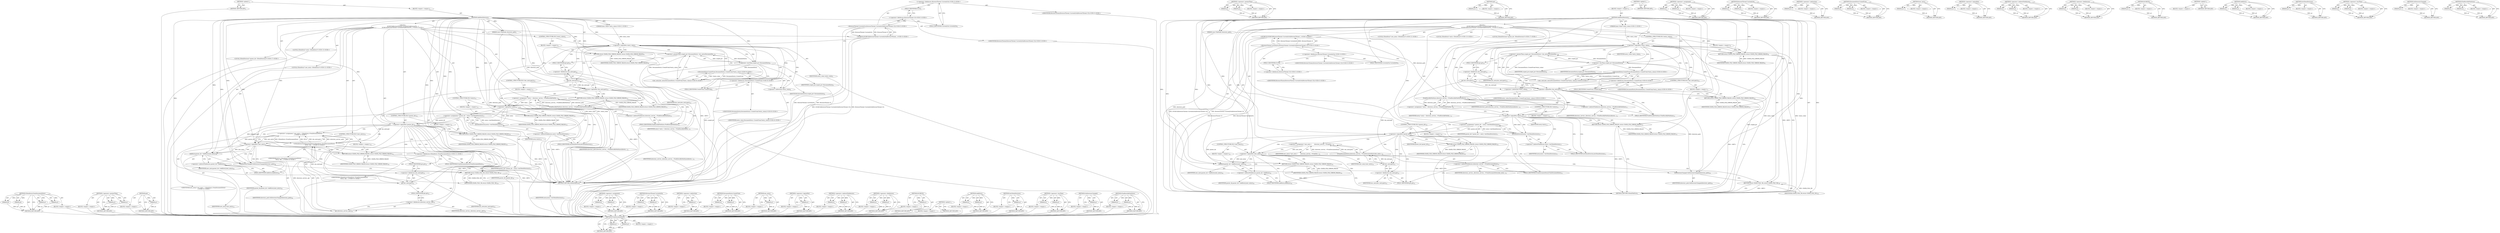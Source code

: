 digraph "FindEntryByPathSync" {
vulnerable_193 [label=<(METHOD,GDataEntry.FromDocumentEntry)>];
vulnerable_194 [label=<(PARAM,p1)>];
vulnerable_195 [label=<(PARAM,p2)>];
vulnerable_196 [label=<(PARAM,p3)>];
vulnerable_197 [label=<(PARAM,p4)>];
vulnerable_198 [label=<(BLOCK,&lt;empty&gt;,&lt;empty&gt;)>];
vulnerable_199 [label=<(METHOD_RETURN,ANY)>];
vulnerable_147 [label=<(METHOD,&lt;operator&gt;.greaterThan)>];
vulnerable_148 [label=<(PARAM,p1)>];
vulnerable_149 [label=<(PARAM,p2)>];
vulnerable_150 [label=<(BLOCK,&lt;empty&gt;,&lt;empty&gt;)>];
vulnerable_151 [label=<(METHOD_RETURN,ANY)>];
vulnerable_170 [label=<(METHOD,get)>];
vulnerable_171 [label=<(PARAM,p1)>];
vulnerable_172 [label=<(BLOCK,&lt;empty&gt;,&lt;empty&gt;)>];
vulnerable_173 [label=<(METHOD_RETURN,ANY)>];
vulnerable_6 [label=<(METHOD,&lt;global&gt;)<SUB>1</SUB>>];
vulnerable_7 [label=<(BLOCK,&lt;empty&gt;,&lt;empty&gt;)<SUB>1</SUB>>];
vulnerable_8 [label=<(METHOD,AddNewDirectory)<SUB>1</SUB>>];
vulnerable_9 [label=<(PARAM,const FilePath&amp; directory_path)<SUB>2</SUB>>];
vulnerable_10 [label="<(PARAM,base::Value* entry_value)<SUB>2</SUB>>"];
vulnerable_11 [label="<(BLOCK,{
  DCHECK(BrowserThread::CurrentlyOn(BrowserTh...,{
  DCHECK(BrowserThread::CurrentlyOn(BrowserTh...)<SUB>2</SUB>>"];
vulnerable_12 [label="<(DCHECK,DCHECK(BrowserThread::CurrentlyOn(BrowserThread...)<SUB>3</SUB>>"];
vulnerable_13 [label="<(BrowserThread.CurrentlyOn,BrowserThread::CurrentlyOn(BrowserThread::UI))<SUB>3</SUB>>"];
vulnerable_14 [label="<(&lt;operator&gt;.fieldAccess,BrowserThread::CurrentlyOn)<SUB>3</SUB>>"];
vulnerable_15 [label="<(IDENTIFIER,BrowserThread,BrowserThread::CurrentlyOn(BrowserThread::UI))<SUB>3</SUB>>"];
vulnerable_16 [label=<(FIELD_IDENTIFIER,CurrentlyOn,CurrentlyOn)<SUB>3</SUB>>];
vulnerable_17 [label="<(&lt;operator&gt;.fieldAccess,BrowserThread::UI)<SUB>3</SUB>>"];
vulnerable_18 [label="<(IDENTIFIER,BrowserThread,BrowserThread::CurrentlyOn(BrowserThread::UI))<SUB>3</SUB>>"];
vulnerable_19 [label=<(FIELD_IDENTIFIER,UI,UI)<SUB>3</SUB>>];
vulnerable_20 [label=<(CONTROL_STRUCTURE,IF,if (!entry_value))<SUB>5</SUB>>];
vulnerable_21 [label=<(&lt;operator&gt;.logicalNot,!entry_value)<SUB>5</SUB>>];
vulnerable_22 [label=<(IDENTIFIER,entry_value,!entry_value)<SUB>5</SUB>>];
vulnerable_23 [label=<(BLOCK,&lt;empty&gt;,&lt;empty&gt;)<SUB>6</SUB>>];
vulnerable_24 [label=<(RETURN,return GDATA_FILE_ERROR_FAILED;,return GDATA_FILE_ERROR_FAILED;)<SUB>6</SUB>>];
vulnerable_25 [label=<(IDENTIFIER,GDATA_FILE_ERROR_FAILED,return GDATA_FILE_ERROR_FAILED;)<SUB>6</SUB>>];
vulnerable_26 [label=<(&lt;operator&gt;.greaterThan,scoped_ptr&lt;DocumentEntry&gt; doc_entry(DocumentEnt...)<SUB>8</SUB>>];
vulnerable_27 [label=<(&lt;operator&gt;.lessThan,scoped_ptr&lt;DocumentEntry)<SUB>8</SUB>>];
vulnerable_28 [label=<(IDENTIFIER,scoped_ptr,scoped_ptr&lt;DocumentEntry)<SUB>8</SUB>>];
vulnerable_29 [label=<(IDENTIFIER,DocumentEntry,scoped_ptr&lt;DocumentEntry)<SUB>8</SUB>>];
vulnerable_30 [label="<(doc_entry,doc_entry(DocumentEntry::CreateFrom(*entry_value)))<SUB>8</SUB>>"];
vulnerable_31 [label="<(DocumentEntry.CreateFrom,DocumentEntry::CreateFrom(*entry_value))<SUB>8</SUB>>"];
vulnerable_32 [label="<(&lt;operator&gt;.fieldAccess,DocumentEntry::CreateFrom)<SUB>8</SUB>>"];
vulnerable_33 [label="<(IDENTIFIER,DocumentEntry,DocumentEntry::CreateFrom(*entry_value))<SUB>8</SUB>>"];
vulnerable_34 [label=<(FIELD_IDENTIFIER,CreateFrom,CreateFrom)<SUB>8</SUB>>];
vulnerable_35 [label=<(&lt;operator&gt;.indirection,*entry_value)<SUB>8</SUB>>];
vulnerable_36 [label="<(IDENTIFIER,entry_value,DocumentEntry::CreateFrom(*entry_value))<SUB>8</SUB>>"];
vulnerable_37 [label=<(CONTROL_STRUCTURE,IF,if (!doc_entry.get()))<SUB>10</SUB>>];
vulnerable_38 [label=<(&lt;operator&gt;.logicalNot,!doc_entry.get())<SUB>10</SUB>>];
vulnerable_39 [label=<(get,doc_entry.get())<SUB>10</SUB>>];
vulnerable_40 [label=<(&lt;operator&gt;.fieldAccess,doc_entry.get)<SUB>10</SUB>>];
vulnerable_41 [label=<(IDENTIFIER,doc_entry,doc_entry.get())<SUB>10</SUB>>];
vulnerable_42 [label=<(FIELD_IDENTIFIER,get,get)<SUB>10</SUB>>];
vulnerable_43 [label=<(BLOCK,&lt;empty&gt;,&lt;empty&gt;)<SUB>11</SUB>>];
vulnerable_44 [label=<(RETURN,return GDATA_FILE_ERROR_FAILED;,return GDATA_FILE_ERROR_FAILED;)<SUB>11</SUB>>];
vulnerable_45 [label=<(IDENTIFIER,GDATA_FILE_ERROR_FAILED,return GDATA_FILE_ERROR_FAILED;)<SUB>11</SUB>>];
vulnerable_46 [label="<(LOCAL,GDataEntry* entry: GDataEntry*)<SUB>13</SUB>>"];
vulnerable_47 [label=<(&lt;operator&gt;.assignment,* entry = directory_service_-&gt;FindEntryByPathSy...)<SUB>13</SUB>>];
vulnerable_48 [label=<(IDENTIFIER,entry,* entry = directory_service_-&gt;FindEntryByPathSy...)<SUB>13</SUB>>];
vulnerable_49 [label=<(FindEntryByPathSync,directory_service_-&gt;FindEntryByPathSync(directo...)<SUB>13</SUB>>];
vulnerable_50 [label=<(&lt;operator&gt;.indirectFieldAccess,directory_service_-&gt;FindEntryByPathSync)<SUB>13</SUB>>];
vulnerable_51 [label=<(IDENTIFIER,directory_service_,directory_service_-&gt;FindEntryByPathSync(directo...)<SUB>13</SUB>>];
vulnerable_52 [label=<(FIELD_IDENTIFIER,FindEntryByPathSync,FindEntryByPathSync)<SUB>13</SUB>>];
vulnerable_53 [label=<(IDENTIFIER,directory_path,directory_service_-&gt;FindEntryByPathSync(directo...)<SUB>13</SUB>>];
vulnerable_54 [label=<(CONTROL_STRUCTURE,IF,if (!entry))<SUB>14</SUB>>];
vulnerable_55 [label=<(&lt;operator&gt;.logicalNot,!entry)<SUB>14</SUB>>];
vulnerable_56 [label=<(IDENTIFIER,entry,!entry)<SUB>14</SUB>>];
vulnerable_57 [label=<(BLOCK,&lt;empty&gt;,&lt;empty&gt;)<SUB>15</SUB>>];
vulnerable_58 [label=<(RETURN,return GDATA_FILE_ERROR_FAILED;,return GDATA_FILE_ERROR_FAILED;)<SUB>15</SUB>>];
vulnerable_59 [label=<(IDENTIFIER,GDATA_FILE_ERROR_FAILED,return GDATA_FILE_ERROR_FAILED;)<SUB>15</SUB>>];
vulnerable_60 [label="<(LOCAL,GDataDirectory* parent_dir: GDataDirectory*)<SUB>17</SUB>>"];
vulnerable_61 [label=<(&lt;operator&gt;.assignment,* parent_dir = entry-&gt;AsGDataDirectory())<SUB>17</SUB>>];
vulnerable_62 [label=<(IDENTIFIER,parent_dir,* parent_dir = entry-&gt;AsGDataDirectory())<SUB>17</SUB>>];
vulnerable_63 [label=<(AsGDataDirectory,entry-&gt;AsGDataDirectory())<SUB>17</SUB>>];
vulnerable_64 [label=<(&lt;operator&gt;.indirectFieldAccess,entry-&gt;AsGDataDirectory)<SUB>17</SUB>>];
vulnerable_65 [label=<(IDENTIFIER,entry,entry-&gt;AsGDataDirectory())<SUB>17</SUB>>];
vulnerable_66 [label=<(FIELD_IDENTIFIER,AsGDataDirectory,AsGDataDirectory)<SUB>17</SUB>>];
vulnerable_67 [label=<(CONTROL_STRUCTURE,IF,if (!parent_dir))<SUB>18</SUB>>];
vulnerable_68 [label=<(&lt;operator&gt;.logicalNot,!parent_dir)<SUB>18</SUB>>];
vulnerable_69 [label=<(IDENTIFIER,parent_dir,!parent_dir)<SUB>18</SUB>>];
vulnerable_70 [label=<(BLOCK,&lt;empty&gt;,&lt;empty&gt;)<SUB>19</SUB>>];
vulnerable_71 [label=<(RETURN,return GDATA_FILE_ERROR_FAILED;,return GDATA_FILE_ERROR_FAILED;)<SUB>19</SUB>>];
vulnerable_72 [label=<(IDENTIFIER,GDATA_FILE_ERROR_FAILED,return GDATA_FILE_ERROR_FAILED;)<SUB>19</SUB>>];
vulnerable_73 [label="<(LOCAL,GDataEntry* new_entry: GDataEntry*)<SUB>21</SUB>>"];
vulnerable_74 [label="<(&lt;operator&gt;.assignment,* new_entry = GDataEntry::FromDocumentEntry(
  ...)<SUB>21</SUB>>"];
vulnerable_75 [label="<(IDENTIFIER,new_entry,* new_entry = GDataEntry::FromDocumentEntry(
  ...)<SUB>21</SUB>>"];
vulnerable_76 [label="<(GDataEntry.FromDocumentEntry,GDataEntry::FromDocumentEntry(
      NULL, doc_...)<SUB>21</SUB>>"];
vulnerable_77 [label="<(&lt;operator&gt;.fieldAccess,GDataEntry::FromDocumentEntry)<SUB>21</SUB>>"];
vulnerable_78 [label="<(IDENTIFIER,GDataEntry,GDataEntry::FromDocumentEntry(
      NULL, doc_...)<SUB>21</SUB>>"];
vulnerable_79 [label=<(FIELD_IDENTIFIER,FromDocumentEntry,FromDocumentEntry)<SUB>21</SUB>>];
vulnerable_80 [label="<(IDENTIFIER,NULL,GDataEntry::FromDocumentEntry(
      NULL, doc_...)<SUB>22</SUB>>"];
vulnerable_81 [label=<(get,doc_entry.get())<SUB>22</SUB>>];
vulnerable_82 [label=<(&lt;operator&gt;.fieldAccess,doc_entry.get)<SUB>22</SUB>>];
vulnerable_83 [label=<(IDENTIFIER,doc_entry,doc_entry.get())<SUB>22</SUB>>];
vulnerable_84 [label=<(FIELD_IDENTIFIER,get,get)<SUB>22</SUB>>];
vulnerable_85 [label=<(get,directory_service_.get())<SUB>22</SUB>>];
vulnerable_86 [label=<(&lt;operator&gt;.fieldAccess,directory_service_.get)<SUB>22</SUB>>];
vulnerable_87 [label=<(IDENTIFIER,directory_service_,directory_service_.get())<SUB>22</SUB>>];
vulnerable_88 [label=<(FIELD_IDENTIFIER,get,get)<SUB>22</SUB>>];
vulnerable_89 [label=<(CONTROL_STRUCTURE,IF,if (!new_entry))<SUB>23</SUB>>];
vulnerable_90 [label=<(&lt;operator&gt;.logicalNot,!new_entry)<SUB>23</SUB>>];
vulnerable_91 [label=<(IDENTIFIER,new_entry,!new_entry)<SUB>23</SUB>>];
vulnerable_92 [label=<(BLOCK,&lt;empty&gt;,&lt;empty&gt;)<SUB>24</SUB>>];
vulnerable_93 [label=<(RETURN,return GDATA_FILE_ERROR_FAILED;,return GDATA_FILE_ERROR_FAILED;)<SUB>24</SUB>>];
vulnerable_94 [label=<(IDENTIFIER,GDATA_FILE_ERROR_FAILED,return GDATA_FILE_ERROR_FAILED;)<SUB>24</SUB>>];
vulnerable_95 [label=<(AddEntry,parent_dir-&gt;AddEntry(new_entry))<SUB>26</SUB>>];
vulnerable_96 [label=<(&lt;operator&gt;.indirectFieldAccess,parent_dir-&gt;AddEntry)<SUB>26</SUB>>];
vulnerable_97 [label=<(IDENTIFIER,parent_dir,parent_dir-&gt;AddEntry(new_entry))<SUB>26</SUB>>];
vulnerable_98 [label=<(FIELD_IDENTIFIER,AddEntry,AddEntry)<SUB>26</SUB>>];
vulnerable_99 [label=<(IDENTIFIER,new_entry,parent_dir-&gt;AddEntry(new_entry))<SUB>26</SUB>>];
vulnerable_100 [label=<(OnDirectoryChanged,OnDirectoryChanged(directory_path))<SUB>28</SUB>>];
vulnerable_101 [label=<(IDENTIFIER,directory_path,OnDirectoryChanged(directory_path))<SUB>28</SUB>>];
vulnerable_102 [label=<(RETURN,return GDATA_FILE_OK;,return GDATA_FILE_OK;)<SUB>29</SUB>>];
vulnerable_103 [label=<(IDENTIFIER,GDATA_FILE_OK,return GDATA_FILE_OK;)<SUB>29</SUB>>];
vulnerable_104 [label=<(METHOD_RETURN,GDataFileError)<SUB>1</SUB>>];
vulnerable_106 [label=<(METHOD_RETURN,ANY)<SUB>1</SUB>>];
vulnerable_174 [label=<(METHOD,&lt;operator&gt;.assignment)>];
vulnerable_175 [label=<(PARAM,p1)>];
vulnerable_176 [label=<(PARAM,p2)>];
vulnerable_177 [label=<(BLOCK,&lt;empty&gt;,&lt;empty&gt;)>];
vulnerable_178 [label=<(METHOD_RETURN,ANY)>];
vulnerable_133 [label=<(METHOD,BrowserThread.CurrentlyOn)>];
vulnerable_134 [label=<(PARAM,p1)>];
vulnerable_135 [label=<(PARAM,p2)>];
vulnerable_136 [label=<(BLOCK,&lt;empty&gt;,&lt;empty&gt;)>];
vulnerable_137 [label=<(METHOD_RETURN,ANY)>];
vulnerable_166 [label=<(METHOD,&lt;operator&gt;.indirection)>];
vulnerable_167 [label=<(PARAM,p1)>];
vulnerable_168 [label=<(BLOCK,&lt;empty&gt;,&lt;empty&gt;)>];
vulnerable_169 [label=<(METHOD_RETURN,ANY)>];
vulnerable_161 [label=<(METHOD,DocumentEntry.CreateFrom)>];
vulnerable_162 [label=<(PARAM,p1)>];
vulnerable_163 [label=<(PARAM,p2)>];
vulnerable_164 [label=<(BLOCK,&lt;empty&gt;,&lt;empty&gt;)>];
vulnerable_165 [label=<(METHOD_RETURN,ANY)>];
vulnerable_157 [label=<(METHOD,doc_entry)>];
vulnerable_158 [label=<(PARAM,p1)>];
vulnerable_159 [label=<(BLOCK,&lt;empty&gt;,&lt;empty&gt;)>];
vulnerable_160 [label=<(METHOD_RETURN,ANY)>];
vulnerable_143 [label=<(METHOD,&lt;operator&gt;.logicalNot)>];
vulnerable_144 [label=<(PARAM,p1)>];
vulnerable_145 [label=<(BLOCK,&lt;empty&gt;,&lt;empty&gt;)>];
vulnerable_146 [label=<(METHOD_RETURN,ANY)>];
vulnerable_184 [label=<(METHOD,&lt;operator&gt;.indirectFieldAccess)>];
vulnerable_185 [label=<(PARAM,p1)>];
vulnerable_186 [label=<(PARAM,p2)>];
vulnerable_187 [label=<(BLOCK,&lt;empty&gt;,&lt;empty&gt;)>];
vulnerable_188 [label=<(METHOD_RETURN,ANY)>];
vulnerable_138 [label=<(METHOD,&lt;operator&gt;.fieldAccess)>];
vulnerable_139 [label=<(PARAM,p1)>];
vulnerable_140 [label=<(PARAM,p2)>];
vulnerable_141 [label=<(BLOCK,&lt;empty&gt;,&lt;empty&gt;)>];
vulnerable_142 [label=<(METHOD_RETURN,ANY)>];
vulnerable_129 [label=<(METHOD,DCHECK)>];
vulnerable_130 [label=<(PARAM,p1)>];
vulnerable_131 [label=<(BLOCK,&lt;empty&gt;,&lt;empty&gt;)>];
vulnerable_132 [label=<(METHOD_RETURN,ANY)>];
vulnerable_123 [label=<(METHOD,&lt;global&gt;)<SUB>1</SUB>>];
vulnerable_124 [label=<(BLOCK,&lt;empty&gt;,&lt;empty&gt;)>];
vulnerable_125 [label=<(METHOD_RETURN,ANY)>];
vulnerable_200 [label=<(METHOD,AddEntry)>];
vulnerable_201 [label=<(PARAM,p1)>];
vulnerable_202 [label=<(PARAM,p2)>];
vulnerable_203 [label=<(BLOCK,&lt;empty&gt;,&lt;empty&gt;)>];
vulnerable_204 [label=<(METHOD_RETURN,ANY)>];
vulnerable_189 [label=<(METHOD,AsGDataDirectory)>];
vulnerable_190 [label=<(PARAM,p1)>];
vulnerable_191 [label=<(BLOCK,&lt;empty&gt;,&lt;empty&gt;)>];
vulnerable_192 [label=<(METHOD_RETURN,ANY)>];
vulnerable_152 [label=<(METHOD,&lt;operator&gt;.lessThan)>];
vulnerable_153 [label=<(PARAM,p1)>];
vulnerable_154 [label=<(PARAM,p2)>];
vulnerable_155 [label=<(BLOCK,&lt;empty&gt;,&lt;empty&gt;)>];
vulnerable_156 [label=<(METHOD_RETURN,ANY)>];
vulnerable_205 [label=<(METHOD,OnDirectoryChanged)>];
vulnerable_206 [label=<(PARAM,p1)>];
vulnerable_207 [label=<(BLOCK,&lt;empty&gt;,&lt;empty&gt;)>];
vulnerable_208 [label=<(METHOD_RETURN,ANY)>];
vulnerable_179 [label=<(METHOD,FindEntryByPathSync)>];
vulnerable_180 [label=<(PARAM,p1)>];
vulnerable_181 [label=<(PARAM,p2)>];
vulnerable_182 [label=<(BLOCK,&lt;empty&gt;,&lt;empty&gt;)>];
vulnerable_183 [label=<(METHOD_RETURN,ANY)>];
fixed_188 [label=<(METHOD,FromDocumentEntry)>];
fixed_189 [label=<(PARAM,p1)>];
fixed_190 [label=<(PARAM,p2)>];
fixed_191 [label=<(BLOCK,&lt;empty&gt;,&lt;empty&gt;)>];
fixed_192 [label=<(METHOD_RETURN,ANY)>];
fixed_142 [label=<(METHOD,&lt;operator&gt;.greaterThan)>];
fixed_143 [label=<(PARAM,p1)>];
fixed_144 [label=<(PARAM,p2)>];
fixed_145 [label=<(BLOCK,&lt;empty&gt;,&lt;empty&gt;)>];
fixed_146 [label=<(METHOD_RETURN,ANY)>];
fixed_165 [label=<(METHOD,get)>];
fixed_166 [label=<(PARAM,p1)>];
fixed_167 [label=<(BLOCK,&lt;empty&gt;,&lt;empty&gt;)>];
fixed_168 [label=<(METHOD_RETURN,ANY)>];
fixed_6 [label=<(METHOD,&lt;global&gt;)<SUB>1</SUB>>];
fixed_7 [label=<(BLOCK,&lt;empty&gt;,&lt;empty&gt;)<SUB>1</SUB>>];
fixed_8 [label=<(METHOD,AddNewDirectory)<SUB>1</SUB>>];
fixed_9 [label=<(PARAM,const FilePath&amp; directory_path)<SUB>2</SUB>>];
fixed_10 [label="<(PARAM,base::Value* entry_value)<SUB>2</SUB>>"];
fixed_11 [label="<(BLOCK,{
  DCHECK(BrowserThread::CurrentlyOn(BrowserTh...,{
  DCHECK(BrowserThread::CurrentlyOn(BrowserTh...)<SUB>2</SUB>>"];
fixed_12 [label="<(DCHECK,DCHECK(BrowserThread::CurrentlyOn(BrowserThread...)<SUB>3</SUB>>"];
fixed_13 [label="<(BrowserThread.CurrentlyOn,BrowserThread::CurrentlyOn(BrowserThread::UI))<SUB>3</SUB>>"];
fixed_14 [label="<(&lt;operator&gt;.fieldAccess,BrowserThread::CurrentlyOn)<SUB>3</SUB>>"];
fixed_15 [label="<(IDENTIFIER,BrowserThread,BrowserThread::CurrentlyOn(BrowserThread::UI))<SUB>3</SUB>>"];
fixed_16 [label=<(FIELD_IDENTIFIER,CurrentlyOn,CurrentlyOn)<SUB>3</SUB>>];
fixed_17 [label="<(&lt;operator&gt;.fieldAccess,BrowserThread::UI)<SUB>3</SUB>>"];
fixed_18 [label="<(IDENTIFIER,BrowserThread,BrowserThread::CurrentlyOn(BrowserThread::UI))<SUB>3</SUB>>"];
fixed_19 [label=<(FIELD_IDENTIFIER,UI,UI)<SUB>3</SUB>>];
fixed_20 [label=<(CONTROL_STRUCTURE,IF,if (!entry_value))<SUB>5</SUB>>];
fixed_21 [label=<(&lt;operator&gt;.logicalNot,!entry_value)<SUB>5</SUB>>];
fixed_22 [label=<(IDENTIFIER,entry_value,!entry_value)<SUB>5</SUB>>];
fixed_23 [label=<(BLOCK,&lt;empty&gt;,&lt;empty&gt;)<SUB>6</SUB>>];
fixed_24 [label=<(RETURN,return GDATA_FILE_ERROR_FAILED;,return GDATA_FILE_ERROR_FAILED;)<SUB>6</SUB>>];
fixed_25 [label=<(IDENTIFIER,GDATA_FILE_ERROR_FAILED,return GDATA_FILE_ERROR_FAILED;)<SUB>6</SUB>>];
fixed_26 [label=<(&lt;operator&gt;.greaterThan,scoped_ptr&lt;DocumentEntry&gt; doc_entry(DocumentEnt...)<SUB>8</SUB>>];
fixed_27 [label=<(&lt;operator&gt;.lessThan,scoped_ptr&lt;DocumentEntry)<SUB>8</SUB>>];
fixed_28 [label=<(IDENTIFIER,scoped_ptr,scoped_ptr&lt;DocumentEntry)<SUB>8</SUB>>];
fixed_29 [label=<(IDENTIFIER,DocumentEntry,scoped_ptr&lt;DocumentEntry)<SUB>8</SUB>>];
fixed_30 [label="<(doc_entry,doc_entry(DocumentEntry::CreateFrom(*entry_value)))<SUB>8</SUB>>"];
fixed_31 [label="<(DocumentEntry.CreateFrom,DocumentEntry::CreateFrom(*entry_value))<SUB>8</SUB>>"];
fixed_32 [label="<(&lt;operator&gt;.fieldAccess,DocumentEntry::CreateFrom)<SUB>8</SUB>>"];
fixed_33 [label="<(IDENTIFIER,DocumentEntry,DocumentEntry::CreateFrom(*entry_value))<SUB>8</SUB>>"];
fixed_34 [label=<(FIELD_IDENTIFIER,CreateFrom,CreateFrom)<SUB>8</SUB>>];
fixed_35 [label=<(&lt;operator&gt;.indirection,*entry_value)<SUB>8</SUB>>];
fixed_36 [label="<(IDENTIFIER,entry_value,DocumentEntry::CreateFrom(*entry_value))<SUB>8</SUB>>"];
fixed_37 [label=<(CONTROL_STRUCTURE,IF,if (!doc_entry.get()))<SUB>10</SUB>>];
fixed_38 [label=<(&lt;operator&gt;.logicalNot,!doc_entry.get())<SUB>10</SUB>>];
fixed_39 [label=<(get,doc_entry.get())<SUB>10</SUB>>];
fixed_40 [label=<(&lt;operator&gt;.fieldAccess,doc_entry.get)<SUB>10</SUB>>];
fixed_41 [label=<(IDENTIFIER,doc_entry,doc_entry.get())<SUB>10</SUB>>];
fixed_42 [label=<(FIELD_IDENTIFIER,get,get)<SUB>10</SUB>>];
fixed_43 [label=<(BLOCK,&lt;empty&gt;,&lt;empty&gt;)<SUB>11</SUB>>];
fixed_44 [label=<(RETURN,return GDATA_FILE_ERROR_FAILED;,return GDATA_FILE_ERROR_FAILED;)<SUB>11</SUB>>];
fixed_45 [label=<(IDENTIFIER,GDATA_FILE_ERROR_FAILED,return GDATA_FILE_ERROR_FAILED;)<SUB>11</SUB>>];
fixed_46 [label="<(LOCAL,GDataEntry* entry: GDataEntry*)<SUB>13</SUB>>"];
fixed_47 [label=<(&lt;operator&gt;.assignment,* entry = directory_service_-&gt;FindEntryByPathSy...)<SUB>13</SUB>>];
fixed_48 [label=<(IDENTIFIER,entry,* entry = directory_service_-&gt;FindEntryByPathSy...)<SUB>13</SUB>>];
fixed_49 [label=<(FindEntryByPathSync,directory_service_-&gt;FindEntryByPathSync(directo...)<SUB>13</SUB>>];
fixed_50 [label=<(&lt;operator&gt;.indirectFieldAccess,directory_service_-&gt;FindEntryByPathSync)<SUB>13</SUB>>];
fixed_51 [label=<(IDENTIFIER,directory_service_,directory_service_-&gt;FindEntryByPathSync(directo...)<SUB>13</SUB>>];
fixed_52 [label=<(FIELD_IDENTIFIER,FindEntryByPathSync,FindEntryByPathSync)<SUB>13</SUB>>];
fixed_53 [label=<(IDENTIFIER,directory_path,directory_service_-&gt;FindEntryByPathSync(directo...)<SUB>13</SUB>>];
fixed_54 [label=<(CONTROL_STRUCTURE,IF,if (!entry))<SUB>14</SUB>>];
fixed_55 [label=<(&lt;operator&gt;.logicalNot,!entry)<SUB>14</SUB>>];
fixed_56 [label=<(IDENTIFIER,entry,!entry)<SUB>14</SUB>>];
fixed_57 [label=<(BLOCK,&lt;empty&gt;,&lt;empty&gt;)<SUB>15</SUB>>];
fixed_58 [label=<(RETURN,return GDATA_FILE_ERROR_FAILED;,return GDATA_FILE_ERROR_FAILED;)<SUB>15</SUB>>];
fixed_59 [label=<(IDENTIFIER,GDATA_FILE_ERROR_FAILED,return GDATA_FILE_ERROR_FAILED;)<SUB>15</SUB>>];
fixed_60 [label="<(LOCAL,GDataDirectory* parent_dir: GDataDirectory*)<SUB>17</SUB>>"];
fixed_61 [label=<(&lt;operator&gt;.assignment,* parent_dir = entry-&gt;AsGDataDirectory())<SUB>17</SUB>>];
fixed_62 [label=<(IDENTIFIER,parent_dir,* parent_dir = entry-&gt;AsGDataDirectory())<SUB>17</SUB>>];
fixed_63 [label=<(AsGDataDirectory,entry-&gt;AsGDataDirectory())<SUB>17</SUB>>];
fixed_64 [label=<(&lt;operator&gt;.indirectFieldAccess,entry-&gt;AsGDataDirectory)<SUB>17</SUB>>];
fixed_65 [label=<(IDENTIFIER,entry,entry-&gt;AsGDataDirectory())<SUB>17</SUB>>];
fixed_66 [label=<(FIELD_IDENTIFIER,AsGDataDirectory,AsGDataDirectory)<SUB>17</SUB>>];
fixed_67 [label=<(CONTROL_STRUCTURE,IF,if (!parent_dir))<SUB>18</SUB>>];
fixed_68 [label=<(&lt;operator&gt;.logicalNot,!parent_dir)<SUB>18</SUB>>];
fixed_69 [label=<(IDENTIFIER,parent_dir,!parent_dir)<SUB>18</SUB>>];
fixed_70 [label=<(BLOCK,&lt;empty&gt;,&lt;empty&gt;)<SUB>19</SUB>>];
fixed_71 [label=<(RETURN,return GDATA_FILE_ERROR_FAILED;,return GDATA_FILE_ERROR_FAILED;)<SUB>19</SUB>>];
fixed_72 [label=<(IDENTIFIER,GDATA_FILE_ERROR_FAILED,return GDATA_FILE_ERROR_FAILED;)<SUB>19</SUB>>];
fixed_73 [label="<(LOCAL,GDataEntry* new_entry: GDataEntry*)<SUB>21</SUB>>"];
fixed_74 [label=<(&lt;operator&gt;.assignment,* new_entry =
      directory_service_-&gt;FromDoc...)<SUB>21</SUB>>];
fixed_75 [label=<(IDENTIFIER,new_entry,* new_entry =
      directory_service_-&gt;FromDoc...)<SUB>21</SUB>>];
fixed_76 [label=<(FromDocumentEntry,directory_service_-&gt;FromDocumentEntry(doc_entry...)<SUB>22</SUB>>];
fixed_77 [label=<(&lt;operator&gt;.indirectFieldAccess,directory_service_-&gt;FromDocumentEntry)<SUB>22</SUB>>];
fixed_78 [label=<(IDENTIFIER,directory_service_,directory_service_-&gt;FromDocumentEntry(doc_entry...)<SUB>22</SUB>>];
fixed_79 [label=<(FIELD_IDENTIFIER,FromDocumentEntry,FromDocumentEntry)<SUB>22</SUB>>];
fixed_80 [label=<(get,doc_entry.get())<SUB>22</SUB>>];
fixed_81 [label=<(&lt;operator&gt;.fieldAccess,doc_entry.get)<SUB>22</SUB>>];
fixed_82 [label=<(IDENTIFIER,doc_entry,doc_entry.get())<SUB>22</SUB>>];
fixed_83 [label=<(FIELD_IDENTIFIER,get,get)<SUB>22</SUB>>];
fixed_84 [label=<(CONTROL_STRUCTURE,IF,if (!new_entry))<SUB>23</SUB>>];
fixed_85 [label=<(&lt;operator&gt;.logicalNot,!new_entry)<SUB>23</SUB>>];
fixed_86 [label=<(IDENTIFIER,new_entry,!new_entry)<SUB>23</SUB>>];
fixed_87 [label=<(BLOCK,&lt;empty&gt;,&lt;empty&gt;)<SUB>24</SUB>>];
fixed_88 [label=<(RETURN,return GDATA_FILE_ERROR_FAILED;,return GDATA_FILE_ERROR_FAILED;)<SUB>24</SUB>>];
fixed_89 [label=<(IDENTIFIER,GDATA_FILE_ERROR_FAILED,return GDATA_FILE_ERROR_FAILED;)<SUB>24</SUB>>];
fixed_90 [label=<(AddEntry,parent_dir-&gt;AddEntry(new_entry))<SUB>26</SUB>>];
fixed_91 [label=<(&lt;operator&gt;.indirectFieldAccess,parent_dir-&gt;AddEntry)<SUB>26</SUB>>];
fixed_92 [label=<(IDENTIFIER,parent_dir,parent_dir-&gt;AddEntry(new_entry))<SUB>26</SUB>>];
fixed_93 [label=<(FIELD_IDENTIFIER,AddEntry,AddEntry)<SUB>26</SUB>>];
fixed_94 [label=<(IDENTIFIER,new_entry,parent_dir-&gt;AddEntry(new_entry))<SUB>26</SUB>>];
fixed_95 [label=<(OnDirectoryChanged,OnDirectoryChanged(directory_path))<SUB>28</SUB>>];
fixed_96 [label=<(IDENTIFIER,directory_path,OnDirectoryChanged(directory_path))<SUB>28</SUB>>];
fixed_97 [label=<(RETURN,return GDATA_FILE_OK;,return GDATA_FILE_OK;)<SUB>29</SUB>>];
fixed_98 [label=<(IDENTIFIER,GDATA_FILE_OK,return GDATA_FILE_OK;)<SUB>29</SUB>>];
fixed_99 [label=<(METHOD_RETURN,GDataFileError)<SUB>1</SUB>>];
fixed_101 [label=<(METHOD_RETURN,ANY)<SUB>1</SUB>>];
fixed_169 [label=<(METHOD,&lt;operator&gt;.assignment)>];
fixed_170 [label=<(PARAM,p1)>];
fixed_171 [label=<(PARAM,p2)>];
fixed_172 [label=<(BLOCK,&lt;empty&gt;,&lt;empty&gt;)>];
fixed_173 [label=<(METHOD_RETURN,ANY)>];
fixed_128 [label=<(METHOD,BrowserThread.CurrentlyOn)>];
fixed_129 [label=<(PARAM,p1)>];
fixed_130 [label=<(PARAM,p2)>];
fixed_131 [label=<(BLOCK,&lt;empty&gt;,&lt;empty&gt;)>];
fixed_132 [label=<(METHOD_RETURN,ANY)>];
fixed_161 [label=<(METHOD,&lt;operator&gt;.indirection)>];
fixed_162 [label=<(PARAM,p1)>];
fixed_163 [label=<(BLOCK,&lt;empty&gt;,&lt;empty&gt;)>];
fixed_164 [label=<(METHOD_RETURN,ANY)>];
fixed_156 [label=<(METHOD,DocumentEntry.CreateFrom)>];
fixed_157 [label=<(PARAM,p1)>];
fixed_158 [label=<(PARAM,p2)>];
fixed_159 [label=<(BLOCK,&lt;empty&gt;,&lt;empty&gt;)>];
fixed_160 [label=<(METHOD_RETURN,ANY)>];
fixed_152 [label=<(METHOD,doc_entry)>];
fixed_153 [label=<(PARAM,p1)>];
fixed_154 [label=<(BLOCK,&lt;empty&gt;,&lt;empty&gt;)>];
fixed_155 [label=<(METHOD_RETURN,ANY)>];
fixed_138 [label=<(METHOD,&lt;operator&gt;.logicalNot)>];
fixed_139 [label=<(PARAM,p1)>];
fixed_140 [label=<(BLOCK,&lt;empty&gt;,&lt;empty&gt;)>];
fixed_141 [label=<(METHOD_RETURN,ANY)>];
fixed_179 [label=<(METHOD,&lt;operator&gt;.indirectFieldAccess)>];
fixed_180 [label=<(PARAM,p1)>];
fixed_181 [label=<(PARAM,p2)>];
fixed_182 [label=<(BLOCK,&lt;empty&gt;,&lt;empty&gt;)>];
fixed_183 [label=<(METHOD_RETURN,ANY)>];
fixed_133 [label=<(METHOD,&lt;operator&gt;.fieldAccess)>];
fixed_134 [label=<(PARAM,p1)>];
fixed_135 [label=<(PARAM,p2)>];
fixed_136 [label=<(BLOCK,&lt;empty&gt;,&lt;empty&gt;)>];
fixed_137 [label=<(METHOD_RETURN,ANY)>];
fixed_124 [label=<(METHOD,DCHECK)>];
fixed_125 [label=<(PARAM,p1)>];
fixed_126 [label=<(BLOCK,&lt;empty&gt;,&lt;empty&gt;)>];
fixed_127 [label=<(METHOD_RETURN,ANY)>];
fixed_118 [label=<(METHOD,&lt;global&gt;)<SUB>1</SUB>>];
fixed_119 [label=<(BLOCK,&lt;empty&gt;,&lt;empty&gt;)>];
fixed_120 [label=<(METHOD_RETURN,ANY)>];
fixed_193 [label=<(METHOD,AddEntry)>];
fixed_194 [label=<(PARAM,p1)>];
fixed_195 [label=<(PARAM,p2)>];
fixed_196 [label=<(BLOCK,&lt;empty&gt;,&lt;empty&gt;)>];
fixed_197 [label=<(METHOD_RETURN,ANY)>];
fixed_184 [label=<(METHOD,AsGDataDirectory)>];
fixed_185 [label=<(PARAM,p1)>];
fixed_186 [label=<(BLOCK,&lt;empty&gt;,&lt;empty&gt;)>];
fixed_187 [label=<(METHOD_RETURN,ANY)>];
fixed_147 [label=<(METHOD,&lt;operator&gt;.lessThan)>];
fixed_148 [label=<(PARAM,p1)>];
fixed_149 [label=<(PARAM,p2)>];
fixed_150 [label=<(BLOCK,&lt;empty&gt;,&lt;empty&gt;)>];
fixed_151 [label=<(METHOD_RETURN,ANY)>];
fixed_198 [label=<(METHOD,OnDirectoryChanged)>];
fixed_199 [label=<(PARAM,p1)>];
fixed_200 [label=<(BLOCK,&lt;empty&gt;,&lt;empty&gt;)>];
fixed_201 [label=<(METHOD_RETURN,ANY)>];
fixed_174 [label=<(METHOD,FindEntryByPathSync)>];
fixed_175 [label=<(PARAM,p1)>];
fixed_176 [label=<(PARAM,p2)>];
fixed_177 [label=<(BLOCK,&lt;empty&gt;,&lt;empty&gt;)>];
fixed_178 [label=<(METHOD_RETURN,ANY)>];
vulnerable_193 -> vulnerable_194  [key=0, label="AST: "];
vulnerable_193 -> vulnerable_194  [key=1, label="DDG: "];
vulnerable_193 -> vulnerable_198  [key=0, label="AST: "];
vulnerable_193 -> vulnerable_195  [key=0, label="AST: "];
vulnerable_193 -> vulnerable_195  [key=1, label="DDG: "];
vulnerable_193 -> vulnerable_199  [key=0, label="AST: "];
vulnerable_193 -> vulnerable_199  [key=1, label="CFG: "];
vulnerable_193 -> vulnerable_196  [key=0, label="AST: "];
vulnerable_193 -> vulnerable_196  [key=1, label="DDG: "];
vulnerable_193 -> vulnerable_197  [key=0, label="AST: "];
vulnerable_193 -> vulnerable_197  [key=1, label="DDG: "];
vulnerable_194 -> vulnerable_199  [key=0, label="DDG: p1"];
vulnerable_195 -> vulnerable_199  [key=0, label="DDG: p2"];
vulnerable_196 -> vulnerable_199  [key=0, label="DDG: p3"];
vulnerable_197 -> vulnerable_199  [key=0, label="DDG: p4"];
vulnerable_198 -> fixed_188  [key=0];
vulnerable_199 -> fixed_188  [key=0];
vulnerable_147 -> vulnerable_148  [key=0, label="AST: "];
vulnerable_147 -> vulnerable_148  [key=1, label="DDG: "];
vulnerable_147 -> vulnerable_150  [key=0, label="AST: "];
vulnerable_147 -> vulnerable_149  [key=0, label="AST: "];
vulnerable_147 -> vulnerable_149  [key=1, label="DDG: "];
vulnerable_147 -> vulnerable_151  [key=0, label="AST: "];
vulnerable_147 -> vulnerable_151  [key=1, label="CFG: "];
vulnerable_148 -> vulnerable_151  [key=0, label="DDG: p1"];
vulnerable_149 -> vulnerable_151  [key=0, label="DDG: p2"];
vulnerable_150 -> fixed_188  [key=0];
vulnerable_151 -> fixed_188  [key=0];
vulnerable_170 -> vulnerable_171  [key=0, label="AST: "];
vulnerable_170 -> vulnerable_171  [key=1, label="DDG: "];
vulnerable_170 -> vulnerable_172  [key=0, label="AST: "];
vulnerable_170 -> vulnerable_173  [key=0, label="AST: "];
vulnerable_170 -> vulnerable_173  [key=1, label="CFG: "];
vulnerable_171 -> vulnerable_173  [key=0, label="DDG: p1"];
vulnerable_172 -> fixed_188  [key=0];
vulnerable_173 -> fixed_188  [key=0];
vulnerable_6 -> vulnerable_7  [key=0, label="AST: "];
vulnerable_6 -> vulnerable_106  [key=0, label="AST: "];
vulnerable_6 -> vulnerable_106  [key=1, label="CFG: "];
vulnerable_7 -> vulnerable_8  [key=0, label="AST: "];
vulnerable_8 -> vulnerable_9  [key=0, label="AST: "];
vulnerable_8 -> vulnerable_9  [key=1, label="DDG: "];
vulnerable_8 -> vulnerable_10  [key=0, label="AST: "];
vulnerable_8 -> vulnerable_10  [key=1, label="DDG: "];
vulnerable_8 -> vulnerable_11  [key=0, label="AST: "];
vulnerable_8 -> vulnerable_104  [key=0, label="AST: "];
vulnerable_8 -> vulnerable_16  [key=0, label="CFG: "];
vulnerable_8 -> vulnerable_102  [key=0, label="DDG: "];
vulnerable_8 -> vulnerable_95  [key=0, label="DDG: "];
vulnerable_8 -> vulnerable_100  [key=0, label="DDG: "];
vulnerable_8 -> vulnerable_103  [key=0, label="DDG: "];
vulnerable_8 -> vulnerable_21  [key=0, label="DDG: "];
vulnerable_8 -> vulnerable_24  [key=0, label="DDG: "];
vulnerable_8 -> vulnerable_27  [key=0, label="DDG: "];
vulnerable_8 -> vulnerable_44  [key=0, label="DDG: "];
vulnerable_8 -> vulnerable_49  [key=0, label="DDG: "];
vulnerable_8 -> vulnerable_55  [key=0, label="DDG: "];
vulnerable_8 -> vulnerable_58  [key=0, label="DDG: "];
vulnerable_8 -> vulnerable_68  [key=0, label="DDG: "];
vulnerable_8 -> vulnerable_71  [key=0, label="DDG: "];
vulnerable_8 -> vulnerable_76  [key=0, label="DDG: "];
vulnerable_8 -> vulnerable_90  [key=0, label="DDG: "];
vulnerable_8 -> vulnerable_93  [key=0, label="DDG: "];
vulnerable_8 -> vulnerable_25  [key=0, label="DDG: "];
vulnerable_8 -> vulnerable_45  [key=0, label="DDG: "];
vulnerable_8 -> vulnerable_59  [key=0, label="DDG: "];
vulnerable_8 -> vulnerable_72  [key=0, label="DDG: "];
vulnerable_8 -> vulnerable_94  [key=0, label="DDG: "];
vulnerable_9 -> vulnerable_104  [key=0, label="DDG: directory_path"];
vulnerable_9 -> vulnerable_49  [key=0, label="DDG: directory_path"];
vulnerable_10 -> vulnerable_21  [key=0, label="DDG: entry_value"];
vulnerable_11 -> vulnerable_12  [key=0, label="AST: "];
vulnerable_11 -> vulnerable_20  [key=0, label="AST: "];
vulnerable_11 -> vulnerable_26  [key=0, label="AST: "];
vulnerable_11 -> vulnerable_37  [key=0, label="AST: "];
vulnerable_11 -> vulnerable_46  [key=0, label="AST: "];
vulnerable_11 -> vulnerable_47  [key=0, label="AST: "];
vulnerable_11 -> vulnerable_54  [key=0, label="AST: "];
vulnerable_11 -> vulnerable_60  [key=0, label="AST: "];
vulnerable_11 -> vulnerable_61  [key=0, label="AST: "];
vulnerable_11 -> vulnerable_67  [key=0, label="AST: "];
vulnerable_11 -> vulnerable_73  [key=0, label="AST: "];
vulnerable_11 -> vulnerable_74  [key=0, label="AST: "];
vulnerable_11 -> vulnerable_89  [key=0, label="AST: "];
vulnerable_11 -> vulnerable_95  [key=0, label="AST: "];
vulnerable_11 -> vulnerable_100  [key=0, label="AST: "];
vulnerable_11 -> vulnerable_102  [key=0, label="AST: "];
vulnerable_12 -> vulnerable_13  [key=0, label="AST: "];
vulnerable_12 -> vulnerable_21  [key=0, label="CFG: "];
vulnerable_12 -> vulnerable_104  [key=0, label="DDG: BrowserThread::CurrentlyOn(BrowserThread::UI)"];
vulnerable_12 -> vulnerable_104  [key=1, label="DDG: DCHECK(BrowserThread::CurrentlyOn(BrowserThread::UI))"];
vulnerable_13 -> vulnerable_14  [key=0, label="AST: "];
vulnerable_13 -> vulnerable_17  [key=0, label="AST: "];
vulnerable_13 -> vulnerable_12  [key=0, label="CFG: "];
vulnerable_13 -> vulnerable_12  [key=1, label="DDG: BrowserThread::CurrentlyOn"];
vulnerable_13 -> vulnerable_12  [key=2, label="DDG: BrowserThread::UI"];
vulnerable_13 -> vulnerable_104  [key=0, label="DDG: BrowserThread::CurrentlyOn"];
vulnerable_13 -> vulnerable_104  [key=1, label="DDG: BrowserThread::UI"];
vulnerable_14 -> vulnerable_15  [key=0, label="AST: "];
vulnerable_14 -> vulnerable_16  [key=0, label="AST: "];
vulnerable_14 -> vulnerable_19  [key=0, label="CFG: "];
vulnerable_15 -> fixed_188  [key=0];
vulnerable_16 -> vulnerable_14  [key=0, label="CFG: "];
vulnerable_17 -> vulnerable_18  [key=0, label="AST: "];
vulnerable_17 -> vulnerable_19  [key=0, label="AST: "];
vulnerable_17 -> vulnerable_13  [key=0, label="CFG: "];
vulnerable_18 -> fixed_188  [key=0];
vulnerable_19 -> vulnerable_17  [key=0, label="CFG: "];
vulnerable_20 -> vulnerable_21  [key=0, label="AST: "];
vulnerable_20 -> vulnerable_23  [key=0, label="AST: "];
vulnerable_21 -> vulnerable_22  [key=0, label="AST: "];
vulnerable_21 -> vulnerable_24  [key=0, label="CFG: "];
vulnerable_21 -> vulnerable_24  [key=1, label="CDG: "];
vulnerable_21 -> vulnerable_27  [key=0, label="CFG: "];
vulnerable_21 -> vulnerable_27  [key=1, label="CDG: "];
vulnerable_21 -> vulnerable_104  [key=0, label="DDG: entry_value"];
vulnerable_21 -> vulnerable_104  [key=1, label="DDG: !entry_value"];
vulnerable_21 -> vulnerable_30  [key=0, label="CDG: "];
vulnerable_21 -> vulnerable_34  [key=0, label="CDG: "];
vulnerable_21 -> vulnerable_32  [key=0, label="CDG: "];
vulnerable_21 -> vulnerable_26  [key=0, label="CDG: "];
vulnerable_21 -> vulnerable_42  [key=0, label="CDG: "];
vulnerable_21 -> vulnerable_38  [key=0, label="CDG: "];
vulnerable_21 -> vulnerable_40  [key=0, label="CDG: "];
vulnerable_21 -> vulnerable_35  [key=0, label="CDG: "];
vulnerable_21 -> vulnerable_39  [key=0, label="CDG: "];
vulnerable_21 -> vulnerable_31  [key=0, label="CDG: "];
vulnerable_22 -> fixed_188  [key=0];
vulnerable_23 -> vulnerable_24  [key=0, label="AST: "];
vulnerable_24 -> vulnerable_25  [key=0, label="AST: "];
vulnerable_24 -> vulnerable_104  [key=0, label="CFG: "];
vulnerable_24 -> vulnerable_104  [key=1, label="DDG: &lt;RET&gt;"];
vulnerable_25 -> vulnerable_24  [key=0, label="DDG: GDATA_FILE_ERROR_FAILED"];
vulnerable_26 -> vulnerable_27  [key=0, label="AST: "];
vulnerable_26 -> vulnerable_30  [key=0, label="AST: "];
vulnerable_26 -> vulnerable_42  [key=0, label="CFG: "];
vulnerable_27 -> vulnerable_28  [key=0, label="AST: "];
vulnerable_27 -> vulnerable_29  [key=0, label="AST: "];
vulnerable_27 -> vulnerable_34  [key=0, label="CFG: "];
vulnerable_27 -> vulnerable_104  [key=0, label="DDG: scoped_ptr"];
vulnerable_27 -> vulnerable_26  [key=0, label="DDG: scoped_ptr"];
vulnerable_27 -> vulnerable_26  [key=1, label="DDG: DocumentEntry"];
vulnerable_27 -> vulnerable_31  [key=0, label="DDG: DocumentEntry"];
vulnerable_28 -> fixed_188  [key=0];
vulnerable_29 -> fixed_188  [key=0];
vulnerable_30 -> vulnerable_31  [key=0, label="AST: "];
vulnerable_30 -> vulnerable_26  [key=0, label="CFG: "];
vulnerable_30 -> vulnerable_26  [key=1, label="DDG: DocumentEntry::CreateFrom(*entry_value)"];
vulnerable_31 -> vulnerable_32  [key=0, label="AST: "];
vulnerable_31 -> vulnerable_35  [key=0, label="AST: "];
vulnerable_31 -> vulnerable_30  [key=0, label="CFG: "];
vulnerable_31 -> vulnerable_30  [key=1, label="DDG: DocumentEntry::CreateFrom"];
vulnerable_31 -> vulnerable_30  [key=2, label="DDG: *entry_value"];
vulnerable_32 -> vulnerable_33  [key=0, label="AST: "];
vulnerable_32 -> vulnerable_34  [key=0, label="AST: "];
vulnerable_32 -> vulnerable_35  [key=0, label="CFG: "];
vulnerable_33 -> fixed_188  [key=0];
vulnerable_34 -> vulnerable_32  [key=0, label="CFG: "];
vulnerable_35 -> vulnerable_36  [key=0, label="AST: "];
vulnerable_35 -> vulnerable_31  [key=0, label="CFG: "];
vulnerable_36 -> fixed_188  [key=0];
vulnerable_37 -> vulnerable_38  [key=0, label="AST: "];
vulnerable_37 -> vulnerable_43  [key=0, label="AST: "];
vulnerable_38 -> vulnerable_39  [key=0, label="AST: "];
vulnerable_38 -> vulnerable_44  [key=0, label="CFG: "];
vulnerable_38 -> vulnerable_44  [key=1, label="CDG: "];
vulnerable_38 -> vulnerable_52  [key=0, label="CFG: "];
vulnerable_38 -> vulnerable_52  [key=1, label="CDG: "];
vulnerable_38 -> vulnerable_47  [key=0, label="CDG: "];
vulnerable_38 -> vulnerable_49  [key=0, label="CDG: "];
vulnerable_38 -> vulnerable_50  [key=0, label="CDG: "];
vulnerable_38 -> vulnerable_55  [key=0, label="CDG: "];
vulnerable_39 -> vulnerable_40  [key=0, label="AST: "];
vulnerable_39 -> vulnerable_38  [key=0, label="CFG: "];
vulnerable_39 -> vulnerable_38  [key=1, label="DDG: doc_entry.get"];
vulnerable_39 -> vulnerable_81  [key=0, label="DDG: doc_entry.get"];
vulnerable_40 -> vulnerable_41  [key=0, label="AST: "];
vulnerable_40 -> vulnerable_42  [key=0, label="AST: "];
vulnerable_40 -> vulnerable_39  [key=0, label="CFG: "];
vulnerable_41 -> fixed_188  [key=0];
vulnerable_42 -> vulnerable_40  [key=0, label="CFG: "];
vulnerable_43 -> vulnerable_44  [key=0, label="AST: "];
vulnerable_44 -> vulnerable_45  [key=0, label="AST: "];
vulnerable_44 -> vulnerable_104  [key=0, label="CFG: "];
vulnerable_44 -> vulnerable_104  [key=1, label="DDG: &lt;RET&gt;"];
vulnerable_45 -> vulnerable_44  [key=0, label="DDG: GDATA_FILE_ERROR_FAILED"];
vulnerable_46 -> fixed_188  [key=0];
vulnerable_47 -> vulnerable_48  [key=0, label="AST: "];
vulnerable_47 -> vulnerable_49  [key=0, label="AST: "];
vulnerable_47 -> vulnerable_55  [key=0, label="CFG: "];
vulnerable_47 -> vulnerable_55  [key=1, label="DDG: entry"];
vulnerable_48 -> fixed_188  [key=0];
vulnerable_49 -> vulnerable_50  [key=0, label="AST: "];
vulnerable_49 -> vulnerable_53  [key=0, label="AST: "];
vulnerable_49 -> vulnerable_47  [key=0, label="CFG: "];
vulnerable_49 -> vulnerable_47  [key=1, label="DDG: directory_service_-&gt;FindEntryByPathSync"];
vulnerable_49 -> vulnerable_47  [key=2, label="DDG: directory_path"];
vulnerable_49 -> vulnerable_100  [key=0, label="DDG: directory_path"];
vulnerable_50 -> vulnerable_51  [key=0, label="AST: "];
vulnerable_50 -> vulnerable_52  [key=0, label="AST: "];
vulnerable_50 -> vulnerable_49  [key=0, label="CFG: "];
vulnerable_51 -> fixed_188  [key=0];
vulnerable_52 -> vulnerable_50  [key=0, label="CFG: "];
vulnerable_53 -> fixed_188  [key=0];
vulnerable_54 -> vulnerable_55  [key=0, label="AST: "];
vulnerable_54 -> vulnerable_57  [key=0, label="AST: "];
vulnerable_55 -> vulnerable_56  [key=0, label="AST: "];
vulnerable_55 -> vulnerable_58  [key=0, label="CFG: "];
vulnerable_55 -> vulnerable_58  [key=1, label="CDG: "];
vulnerable_55 -> vulnerable_66  [key=0, label="CFG: "];
vulnerable_55 -> vulnerable_66  [key=1, label="CDG: "];
vulnerable_55 -> vulnerable_63  [key=0, label="DDG: entry"];
vulnerable_55 -> vulnerable_63  [key=1, label="CDG: "];
vulnerable_55 -> vulnerable_68  [key=0, label="CDG: "];
vulnerable_55 -> vulnerable_64  [key=0, label="CDG: "];
vulnerable_55 -> vulnerable_61  [key=0, label="CDG: "];
vulnerable_56 -> fixed_188  [key=0];
vulnerable_57 -> vulnerable_58  [key=0, label="AST: "];
vulnerable_58 -> vulnerable_59  [key=0, label="AST: "];
vulnerable_58 -> vulnerable_104  [key=0, label="CFG: "];
vulnerable_58 -> vulnerable_104  [key=1, label="DDG: &lt;RET&gt;"];
vulnerable_59 -> vulnerable_58  [key=0, label="DDG: GDATA_FILE_ERROR_FAILED"];
vulnerable_60 -> fixed_188  [key=0];
vulnerable_61 -> vulnerable_62  [key=0, label="AST: "];
vulnerable_61 -> vulnerable_63  [key=0, label="AST: "];
vulnerable_61 -> vulnerable_68  [key=0, label="CFG: "];
vulnerable_61 -> vulnerable_68  [key=1, label="DDG: parent_dir"];
vulnerable_62 -> fixed_188  [key=0];
vulnerable_63 -> vulnerable_64  [key=0, label="AST: "];
vulnerable_63 -> vulnerable_61  [key=0, label="CFG: "];
vulnerable_63 -> vulnerable_61  [key=1, label="DDG: entry-&gt;AsGDataDirectory"];
vulnerable_64 -> vulnerable_65  [key=0, label="AST: "];
vulnerable_64 -> vulnerable_66  [key=0, label="AST: "];
vulnerable_64 -> vulnerable_63  [key=0, label="CFG: "];
vulnerable_65 -> fixed_188  [key=0];
vulnerable_66 -> vulnerable_64  [key=0, label="CFG: "];
vulnerable_67 -> vulnerable_68  [key=0, label="AST: "];
vulnerable_67 -> vulnerable_70  [key=0, label="AST: "];
vulnerable_68 -> vulnerable_69  [key=0, label="AST: "];
vulnerable_68 -> vulnerable_71  [key=0, label="CFG: "];
vulnerable_68 -> vulnerable_71  [key=1, label="CDG: "];
vulnerable_68 -> vulnerable_79  [key=0, label="CFG: "];
vulnerable_68 -> vulnerable_79  [key=1, label="CDG: "];
vulnerable_68 -> vulnerable_95  [key=0, label="DDG: parent_dir"];
vulnerable_68 -> vulnerable_77  [key=0, label="CDG: "];
vulnerable_68 -> vulnerable_81  [key=0, label="CDG: "];
vulnerable_68 -> vulnerable_84  [key=0, label="CDG: "];
vulnerable_68 -> vulnerable_85  [key=0, label="CDG: "];
vulnerable_68 -> vulnerable_74  [key=0, label="CDG: "];
vulnerable_68 -> vulnerable_76  [key=0, label="CDG: "];
vulnerable_68 -> vulnerable_82  [key=0, label="CDG: "];
vulnerable_68 -> vulnerable_90  [key=0, label="CDG: "];
vulnerable_68 -> vulnerable_88  [key=0, label="CDG: "];
vulnerable_68 -> vulnerable_86  [key=0, label="CDG: "];
vulnerable_69 -> fixed_188  [key=0];
vulnerable_70 -> vulnerable_71  [key=0, label="AST: "];
vulnerable_71 -> vulnerable_72  [key=0, label="AST: "];
vulnerable_71 -> vulnerable_104  [key=0, label="CFG: "];
vulnerable_71 -> vulnerable_104  [key=1, label="DDG: &lt;RET&gt;"];
vulnerable_72 -> vulnerable_71  [key=0, label="DDG: GDATA_FILE_ERROR_FAILED"];
vulnerable_73 -> fixed_188  [key=0];
vulnerable_74 -> vulnerable_75  [key=0, label="AST: "];
vulnerable_74 -> vulnerable_76  [key=0, label="AST: "];
vulnerable_74 -> vulnerable_90  [key=0, label="CFG: "];
vulnerable_74 -> vulnerable_90  [key=1, label="DDG: new_entry"];
vulnerable_75 -> fixed_188  [key=0];
vulnerable_76 -> vulnerable_77  [key=0, label="AST: "];
vulnerable_76 -> vulnerable_80  [key=0, label="AST: "];
vulnerable_76 -> vulnerable_81  [key=0, label="AST: "];
vulnerable_76 -> vulnerable_85  [key=0, label="AST: "];
vulnerable_76 -> vulnerable_74  [key=0, label="CFG: "];
vulnerable_76 -> vulnerable_74  [key=1, label="DDG: GDataEntry::FromDocumentEntry"];
vulnerable_76 -> vulnerable_74  [key=2, label="DDG: NULL"];
vulnerable_76 -> vulnerable_74  [key=3, label="DDG: doc_entry.get()"];
vulnerable_76 -> vulnerable_74  [key=4, label="DDG: directory_service_.get()"];
vulnerable_76 -> vulnerable_104  [key=0, label="DDG: NULL"];
vulnerable_77 -> vulnerable_78  [key=0, label="AST: "];
vulnerable_77 -> vulnerable_79  [key=0, label="AST: "];
vulnerable_77 -> vulnerable_84  [key=0, label="CFG: "];
vulnerable_78 -> fixed_188  [key=0];
vulnerable_79 -> vulnerable_77  [key=0, label="CFG: "];
vulnerable_80 -> fixed_188  [key=0];
vulnerable_81 -> vulnerable_82  [key=0, label="AST: "];
vulnerable_81 -> vulnerable_88  [key=0, label="CFG: "];
vulnerable_81 -> vulnerable_76  [key=0, label="DDG: doc_entry.get"];
vulnerable_82 -> vulnerable_83  [key=0, label="AST: "];
vulnerable_82 -> vulnerable_84  [key=0, label="AST: "];
vulnerable_82 -> vulnerable_81  [key=0, label="CFG: "];
vulnerable_83 -> fixed_188  [key=0];
vulnerable_84 -> vulnerable_82  [key=0, label="CFG: "];
vulnerable_85 -> vulnerable_86  [key=0, label="AST: "];
vulnerable_85 -> vulnerable_76  [key=0, label="CFG: "];
vulnerable_85 -> vulnerable_76  [key=1, label="DDG: directory_service_.get"];
vulnerable_86 -> vulnerable_87  [key=0, label="AST: "];
vulnerable_86 -> vulnerable_88  [key=0, label="AST: "];
vulnerable_86 -> vulnerable_85  [key=0, label="CFG: "];
vulnerable_87 -> fixed_188  [key=0];
vulnerable_88 -> vulnerable_86  [key=0, label="CFG: "];
vulnerable_89 -> vulnerable_90  [key=0, label="AST: "];
vulnerable_89 -> vulnerable_92  [key=0, label="AST: "];
vulnerable_90 -> vulnerable_91  [key=0, label="AST: "];
vulnerable_90 -> vulnerable_93  [key=0, label="CFG: "];
vulnerable_90 -> vulnerable_93  [key=1, label="CDG: "];
vulnerable_90 -> vulnerable_98  [key=0, label="CFG: "];
vulnerable_90 -> vulnerable_98  [key=1, label="CDG: "];
vulnerable_90 -> vulnerable_95  [key=0, label="DDG: new_entry"];
vulnerable_90 -> vulnerable_95  [key=1, label="CDG: "];
vulnerable_90 -> vulnerable_96  [key=0, label="CDG: "];
vulnerable_90 -> vulnerable_102  [key=0, label="CDG: "];
vulnerable_90 -> vulnerable_100  [key=0, label="CDG: "];
vulnerable_91 -> fixed_188  [key=0];
vulnerable_92 -> vulnerable_93  [key=0, label="AST: "];
vulnerable_93 -> vulnerable_94  [key=0, label="AST: "];
vulnerable_93 -> vulnerable_104  [key=0, label="CFG: "];
vulnerable_93 -> vulnerable_104  [key=1, label="DDG: &lt;RET&gt;"];
vulnerable_94 -> vulnerable_93  [key=0, label="DDG: GDATA_FILE_ERROR_FAILED"];
vulnerable_95 -> vulnerable_96  [key=0, label="AST: "];
vulnerable_95 -> vulnerable_99  [key=0, label="AST: "];
vulnerable_95 -> vulnerable_100  [key=0, label="CFG: "];
vulnerable_96 -> vulnerable_97  [key=0, label="AST: "];
vulnerable_96 -> vulnerable_98  [key=0, label="AST: "];
vulnerable_96 -> vulnerable_95  [key=0, label="CFG: "];
vulnerable_97 -> fixed_188  [key=0];
vulnerable_98 -> vulnerable_96  [key=0, label="CFG: "];
vulnerable_99 -> fixed_188  [key=0];
vulnerable_100 -> vulnerable_101  [key=0, label="AST: "];
vulnerable_100 -> vulnerable_102  [key=0, label="CFG: "];
vulnerable_101 -> fixed_188  [key=0];
vulnerable_102 -> vulnerable_103  [key=0, label="AST: "];
vulnerable_102 -> vulnerable_104  [key=0, label="CFG: "];
vulnerable_102 -> vulnerable_104  [key=1, label="DDG: &lt;RET&gt;"];
vulnerable_103 -> vulnerable_102  [key=0, label="DDG: GDATA_FILE_OK"];
vulnerable_104 -> fixed_188  [key=0];
vulnerable_106 -> fixed_188  [key=0];
vulnerable_174 -> vulnerable_175  [key=0, label="AST: "];
vulnerable_174 -> vulnerable_175  [key=1, label="DDG: "];
vulnerable_174 -> vulnerable_177  [key=0, label="AST: "];
vulnerable_174 -> vulnerable_176  [key=0, label="AST: "];
vulnerable_174 -> vulnerable_176  [key=1, label="DDG: "];
vulnerable_174 -> vulnerable_178  [key=0, label="AST: "];
vulnerable_174 -> vulnerable_178  [key=1, label="CFG: "];
vulnerable_175 -> vulnerable_178  [key=0, label="DDG: p1"];
vulnerable_176 -> vulnerable_178  [key=0, label="DDG: p2"];
vulnerable_177 -> fixed_188  [key=0];
vulnerable_178 -> fixed_188  [key=0];
vulnerable_133 -> vulnerable_134  [key=0, label="AST: "];
vulnerable_133 -> vulnerable_134  [key=1, label="DDG: "];
vulnerable_133 -> vulnerable_136  [key=0, label="AST: "];
vulnerable_133 -> vulnerable_135  [key=0, label="AST: "];
vulnerable_133 -> vulnerable_135  [key=1, label="DDG: "];
vulnerable_133 -> vulnerable_137  [key=0, label="AST: "];
vulnerable_133 -> vulnerable_137  [key=1, label="CFG: "];
vulnerable_134 -> vulnerable_137  [key=0, label="DDG: p1"];
vulnerable_135 -> vulnerable_137  [key=0, label="DDG: p2"];
vulnerable_136 -> fixed_188  [key=0];
vulnerable_137 -> fixed_188  [key=0];
vulnerable_166 -> vulnerable_167  [key=0, label="AST: "];
vulnerable_166 -> vulnerable_167  [key=1, label="DDG: "];
vulnerable_166 -> vulnerable_168  [key=0, label="AST: "];
vulnerable_166 -> vulnerable_169  [key=0, label="AST: "];
vulnerable_166 -> vulnerable_169  [key=1, label="CFG: "];
vulnerable_167 -> vulnerable_169  [key=0, label="DDG: p1"];
vulnerable_168 -> fixed_188  [key=0];
vulnerable_169 -> fixed_188  [key=0];
vulnerable_161 -> vulnerable_162  [key=0, label="AST: "];
vulnerable_161 -> vulnerable_162  [key=1, label="DDG: "];
vulnerable_161 -> vulnerable_164  [key=0, label="AST: "];
vulnerable_161 -> vulnerable_163  [key=0, label="AST: "];
vulnerable_161 -> vulnerable_163  [key=1, label="DDG: "];
vulnerable_161 -> vulnerable_165  [key=0, label="AST: "];
vulnerable_161 -> vulnerable_165  [key=1, label="CFG: "];
vulnerable_162 -> vulnerable_165  [key=0, label="DDG: p1"];
vulnerable_163 -> vulnerable_165  [key=0, label="DDG: p2"];
vulnerable_164 -> fixed_188  [key=0];
vulnerable_165 -> fixed_188  [key=0];
vulnerable_157 -> vulnerable_158  [key=0, label="AST: "];
vulnerable_157 -> vulnerable_158  [key=1, label="DDG: "];
vulnerable_157 -> vulnerable_159  [key=0, label="AST: "];
vulnerable_157 -> vulnerable_160  [key=0, label="AST: "];
vulnerable_157 -> vulnerable_160  [key=1, label="CFG: "];
vulnerable_158 -> vulnerable_160  [key=0, label="DDG: p1"];
vulnerable_159 -> fixed_188  [key=0];
vulnerable_160 -> fixed_188  [key=0];
vulnerable_143 -> vulnerable_144  [key=0, label="AST: "];
vulnerable_143 -> vulnerable_144  [key=1, label="DDG: "];
vulnerable_143 -> vulnerable_145  [key=0, label="AST: "];
vulnerable_143 -> vulnerable_146  [key=0, label="AST: "];
vulnerable_143 -> vulnerable_146  [key=1, label="CFG: "];
vulnerable_144 -> vulnerable_146  [key=0, label="DDG: p1"];
vulnerable_145 -> fixed_188  [key=0];
vulnerable_146 -> fixed_188  [key=0];
vulnerable_184 -> vulnerable_185  [key=0, label="AST: "];
vulnerable_184 -> vulnerable_185  [key=1, label="DDG: "];
vulnerable_184 -> vulnerable_187  [key=0, label="AST: "];
vulnerable_184 -> vulnerable_186  [key=0, label="AST: "];
vulnerable_184 -> vulnerable_186  [key=1, label="DDG: "];
vulnerable_184 -> vulnerable_188  [key=0, label="AST: "];
vulnerable_184 -> vulnerable_188  [key=1, label="CFG: "];
vulnerable_185 -> vulnerable_188  [key=0, label="DDG: p1"];
vulnerable_186 -> vulnerable_188  [key=0, label="DDG: p2"];
vulnerable_187 -> fixed_188  [key=0];
vulnerable_188 -> fixed_188  [key=0];
vulnerable_138 -> vulnerable_139  [key=0, label="AST: "];
vulnerable_138 -> vulnerable_139  [key=1, label="DDG: "];
vulnerable_138 -> vulnerable_141  [key=0, label="AST: "];
vulnerable_138 -> vulnerable_140  [key=0, label="AST: "];
vulnerable_138 -> vulnerable_140  [key=1, label="DDG: "];
vulnerable_138 -> vulnerable_142  [key=0, label="AST: "];
vulnerable_138 -> vulnerable_142  [key=1, label="CFG: "];
vulnerable_139 -> vulnerable_142  [key=0, label="DDG: p1"];
vulnerable_140 -> vulnerable_142  [key=0, label="DDG: p2"];
vulnerable_141 -> fixed_188  [key=0];
vulnerable_142 -> fixed_188  [key=0];
vulnerable_129 -> vulnerable_130  [key=0, label="AST: "];
vulnerable_129 -> vulnerable_130  [key=1, label="DDG: "];
vulnerable_129 -> vulnerable_131  [key=0, label="AST: "];
vulnerable_129 -> vulnerable_132  [key=0, label="AST: "];
vulnerable_129 -> vulnerable_132  [key=1, label="CFG: "];
vulnerable_130 -> vulnerable_132  [key=0, label="DDG: p1"];
vulnerable_131 -> fixed_188  [key=0];
vulnerable_132 -> fixed_188  [key=0];
vulnerable_123 -> vulnerable_124  [key=0, label="AST: "];
vulnerable_123 -> vulnerable_125  [key=0, label="AST: "];
vulnerable_123 -> vulnerable_125  [key=1, label="CFG: "];
vulnerable_124 -> fixed_188  [key=0];
vulnerable_125 -> fixed_188  [key=0];
vulnerable_200 -> vulnerable_201  [key=0, label="AST: "];
vulnerable_200 -> vulnerable_201  [key=1, label="DDG: "];
vulnerable_200 -> vulnerable_203  [key=0, label="AST: "];
vulnerable_200 -> vulnerable_202  [key=0, label="AST: "];
vulnerable_200 -> vulnerable_202  [key=1, label="DDG: "];
vulnerable_200 -> vulnerable_204  [key=0, label="AST: "];
vulnerable_200 -> vulnerable_204  [key=1, label="CFG: "];
vulnerable_201 -> vulnerable_204  [key=0, label="DDG: p1"];
vulnerable_202 -> vulnerable_204  [key=0, label="DDG: p2"];
vulnerable_203 -> fixed_188  [key=0];
vulnerable_204 -> fixed_188  [key=0];
vulnerable_189 -> vulnerable_190  [key=0, label="AST: "];
vulnerable_189 -> vulnerable_190  [key=1, label="DDG: "];
vulnerable_189 -> vulnerable_191  [key=0, label="AST: "];
vulnerable_189 -> vulnerable_192  [key=0, label="AST: "];
vulnerable_189 -> vulnerable_192  [key=1, label="CFG: "];
vulnerable_190 -> vulnerable_192  [key=0, label="DDG: p1"];
vulnerable_191 -> fixed_188  [key=0];
vulnerable_192 -> fixed_188  [key=0];
vulnerable_152 -> vulnerable_153  [key=0, label="AST: "];
vulnerable_152 -> vulnerable_153  [key=1, label="DDG: "];
vulnerable_152 -> vulnerable_155  [key=0, label="AST: "];
vulnerable_152 -> vulnerable_154  [key=0, label="AST: "];
vulnerable_152 -> vulnerable_154  [key=1, label="DDG: "];
vulnerable_152 -> vulnerable_156  [key=0, label="AST: "];
vulnerable_152 -> vulnerable_156  [key=1, label="CFG: "];
vulnerable_153 -> vulnerable_156  [key=0, label="DDG: p1"];
vulnerable_154 -> vulnerable_156  [key=0, label="DDG: p2"];
vulnerable_155 -> fixed_188  [key=0];
vulnerable_156 -> fixed_188  [key=0];
vulnerable_205 -> vulnerable_206  [key=0, label="AST: "];
vulnerable_205 -> vulnerable_206  [key=1, label="DDG: "];
vulnerable_205 -> vulnerable_207  [key=0, label="AST: "];
vulnerable_205 -> vulnerable_208  [key=0, label="AST: "];
vulnerable_205 -> vulnerable_208  [key=1, label="CFG: "];
vulnerable_206 -> vulnerable_208  [key=0, label="DDG: p1"];
vulnerable_207 -> fixed_188  [key=0];
vulnerable_208 -> fixed_188  [key=0];
vulnerable_179 -> vulnerable_180  [key=0, label="AST: "];
vulnerable_179 -> vulnerable_180  [key=1, label="DDG: "];
vulnerable_179 -> vulnerable_182  [key=0, label="AST: "];
vulnerable_179 -> vulnerable_181  [key=0, label="AST: "];
vulnerable_179 -> vulnerable_181  [key=1, label="DDG: "];
vulnerable_179 -> vulnerable_183  [key=0, label="AST: "];
vulnerable_179 -> vulnerable_183  [key=1, label="CFG: "];
vulnerable_180 -> vulnerable_183  [key=0, label="DDG: p1"];
vulnerable_181 -> vulnerable_183  [key=0, label="DDG: p2"];
vulnerable_182 -> fixed_188  [key=0];
vulnerable_183 -> fixed_188  [key=0];
fixed_188 -> fixed_189  [key=0, label="AST: "];
fixed_188 -> fixed_189  [key=1, label="DDG: "];
fixed_188 -> fixed_191  [key=0, label="AST: "];
fixed_188 -> fixed_190  [key=0, label="AST: "];
fixed_188 -> fixed_190  [key=1, label="DDG: "];
fixed_188 -> fixed_192  [key=0, label="AST: "];
fixed_188 -> fixed_192  [key=1, label="CFG: "];
fixed_189 -> fixed_192  [key=0, label="DDG: p1"];
fixed_190 -> fixed_192  [key=0, label="DDG: p2"];
fixed_142 -> fixed_143  [key=0, label="AST: "];
fixed_142 -> fixed_143  [key=1, label="DDG: "];
fixed_142 -> fixed_145  [key=0, label="AST: "];
fixed_142 -> fixed_144  [key=0, label="AST: "];
fixed_142 -> fixed_144  [key=1, label="DDG: "];
fixed_142 -> fixed_146  [key=0, label="AST: "];
fixed_142 -> fixed_146  [key=1, label="CFG: "];
fixed_143 -> fixed_146  [key=0, label="DDG: p1"];
fixed_144 -> fixed_146  [key=0, label="DDG: p2"];
fixed_165 -> fixed_166  [key=0, label="AST: "];
fixed_165 -> fixed_166  [key=1, label="DDG: "];
fixed_165 -> fixed_167  [key=0, label="AST: "];
fixed_165 -> fixed_168  [key=0, label="AST: "];
fixed_165 -> fixed_168  [key=1, label="CFG: "];
fixed_166 -> fixed_168  [key=0, label="DDG: p1"];
fixed_6 -> fixed_7  [key=0, label="AST: "];
fixed_6 -> fixed_101  [key=0, label="AST: "];
fixed_6 -> fixed_101  [key=1, label="CFG: "];
fixed_7 -> fixed_8  [key=0, label="AST: "];
fixed_8 -> fixed_9  [key=0, label="AST: "];
fixed_8 -> fixed_9  [key=1, label="DDG: "];
fixed_8 -> fixed_10  [key=0, label="AST: "];
fixed_8 -> fixed_10  [key=1, label="DDG: "];
fixed_8 -> fixed_11  [key=0, label="AST: "];
fixed_8 -> fixed_99  [key=0, label="AST: "];
fixed_8 -> fixed_16  [key=0, label="CFG: "];
fixed_8 -> fixed_97  [key=0, label="DDG: "];
fixed_8 -> fixed_90  [key=0, label="DDG: "];
fixed_8 -> fixed_95  [key=0, label="DDG: "];
fixed_8 -> fixed_98  [key=0, label="DDG: "];
fixed_8 -> fixed_21  [key=0, label="DDG: "];
fixed_8 -> fixed_24  [key=0, label="DDG: "];
fixed_8 -> fixed_27  [key=0, label="DDG: "];
fixed_8 -> fixed_44  [key=0, label="DDG: "];
fixed_8 -> fixed_49  [key=0, label="DDG: "];
fixed_8 -> fixed_55  [key=0, label="DDG: "];
fixed_8 -> fixed_58  [key=0, label="DDG: "];
fixed_8 -> fixed_68  [key=0, label="DDG: "];
fixed_8 -> fixed_71  [key=0, label="DDG: "];
fixed_8 -> fixed_85  [key=0, label="DDG: "];
fixed_8 -> fixed_88  [key=0, label="DDG: "];
fixed_8 -> fixed_25  [key=0, label="DDG: "];
fixed_8 -> fixed_45  [key=0, label="DDG: "];
fixed_8 -> fixed_59  [key=0, label="DDG: "];
fixed_8 -> fixed_72  [key=0, label="DDG: "];
fixed_8 -> fixed_89  [key=0, label="DDG: "];
fixed_9 -> fixed_99  [key=0, label="DDG: directory_path"];
fixed_9 -> fixed_49  [key=0, label="DDG: directory_path"];
fixed_10 -> fixed_21  [key=0, label="DDG: entry_value"];
fixed_11 -> fixed_12  [key=0, label="AST: "];
fixed_11 -> fixed_20  [key=0, label="AST: "];
fixed_11 -> fixed_26  [key=0, label="AST: "];
fixed_11 -> fixed_37  [key=0, label="AST: "];
fixed_11 -> fixed_46  [key=0, label="AST: "];
fixed_11 -> fixed_47  [key=0, label="AST: "];
fixed_11 -> fixed_54  [key=0, label="AST: "];
fixed_11 -> fixed_60  [key=0, label="AST: "];
fixed_11 -> fixed_61  [key=0, label="AST: "];
fixed_11 -> fixed_67  [key=0, label="AST: "];
fixed_11 -> fixed_73  [key=0, label="AST: "];
fixed_11 -> fixed_74  [key=0, label="AST: "];
fixed_11 -> fixed_84  [key=0, label="AST: "];
fixed_11 -> fixed_90  [key=0, label="AST: "];
fixed_11 -> fixed_95  [key=0, label="AST: "];
fixed_11 -> fixed_97  [key=0, label="AST: "];
fixed_12 -> fixed_13  [key=0, label="AST: "];
fixed_12 -> fixed_21  [key=0, label="CFG: "];
fixed_12 -> fixed_99  [key=0, label="DDG: BrowserThread::CurrentlyOn(BrowserThread::UI)"];
fixed_12 -> fixed_99  [key=1, label="DDG: DCHECK(BrowserThread::CurrentlyOn(BrowserThread::UI))"];
fixed_13 -> fixed_14  [key=0, label="AST: "];
fixed_13 -> fixed_17  [key=0, label="AST: "];
fixed_13 -> fixed_12  [key=0, label="CFG: "];
fixed_13 -> fixed_12  [key=1, label="DDG: BrowserThread::CurrentlyOn"];
fixed_13 -> fixed_12  [key=2, label="DDG: BrowserThread::UI"];
fixed_13 -> fixed_99  [key=0, label="DDG: BrowserThread::CurrentlyOn"];
fixed_13 -> fixed_99  [key=1, label="DDG: BrowserThread::UI"];
fixed_14 -> fixed_15  [key=0, label="AST: "];
fixed_14 -> fixed_16  [key=0, label="AST: "];
fixed_14 -> fixed_19  [key=0, label="CFG: "];
fixed_16 -> fixed_14  [key=0, label="CFG: "];
fixed_17 -> fixed_18  [key=0, label="AST: "];
fixed_17 -> fixed_19  [key=0, label="AST: "];
fixed_17 -> fixed_13  [key=0, label="CFG: "];
fixed_19 -> fixed_17  [key=0, label="CFG: "];
fixed_20 -> fixed_21  [key=0, label="AST: "];
fixed_20 -> fixed_23  [key=0, label="AST: "];
fixed_21 -> fixed_22  [key=0, label="AST: "];
fixed_21 -> fixed_24  [key=0, label="CFG: "];
fixed_21 -> fixed_24  [key=1, label="CDG: "];
fixed_21 -> fixed_27  [key=0, label="CFG: "];
fixed_21 -> fixed_27  [key=1, label="CDG: "];
fixed_21 -> fixed_99  [key=0, label="DDG: entry_value"];
fixed_21 -> fixed_99  [key=1, label="DDG: !entry_value"];
fixed_21 -> fixed_30  [key=0, label="CDG: "];
fixed_21 -> fixed_34  [key=0, label="CDG: "];
fixed_21 -> fixed_32  [key=0, label="CDG: "];
fixed_21 -> fixed_26  [key=0, label="CDG: "];
fixed_21 -> fixed_42  [key=0, label="CDG: "];
fixed_21 -> fixed_38  [key=0, label="CDG: "];
fixed_21 -> fixed_40  [key=0, label="CDG: "];
fixed_21 -> fixed_35  [key=0, label="CDG: "];
fixed_21 -> fixed_39  [key=0, label="CDG: "];
fixed_21 -> fixed_31  [key=0, label="CDG: "];
fixed_23 -> fixed_24  [key=0, label="AST: "];
fixed_24 -> fixed_25  [key=0, label="AST: "];
fixed_24 -> fixed_99  [key=0, label="CFG: "];
fixed_24 -> fixed_99  [key=1, label="DDG: &lt;RET&gt;"];
fixed_25 -> fixed_24  [key=0, label="DDG: GDATA_FILE_ERROR_FAILED"];
fixed_26 -> fixed_27  [key=0, label="AST: "];
fixed_26 -> fixed_30  [key=0, label="AST: "];
fixed_26 -> fixed_42  [key=0, label="CFG: "];
fixed_27 -> fixed_28  [key=0, label="AST: "];
fixed_27 -> fixed_29  [key=0, label="AST: "];
fixed_27 -> fixed_34  [key=0, label="CFG: "];
fixed_27 -> fixed_99  [key=0, label="DDG: scoped_ptr"];
fixed_27 -> fixed_26  [key=0, label="DDG: scoped_ptr"];
fixed_27 -> fixed_26  [key=1, label="DDG: DocumentEntry"];
fixed_27 -> fixed_31  [key=0, label="DDG: DocumentEntry"];
fixed_30 -> fixed_31  [key=0, label="AST: "];
fixed_30 -> fixed_26  [key=0, label="CFG: "];
fixed_30 -> fixed_26  [key=1, label="DDG: DocumentEntry::CreateFrom(*entry_value)"];
fixed_31 -> fixed_32  [key=0, label="AST: "];
fixed_31 -> fixed_35  [key=0, label="AST: "];
fixed_31 -> fixed_30  [key=0, label="CFG: "];
fixed_31 -> fixed_30  [key=1, label="DDG: DocumentEntry::CreateFrom"];
fixed_31 -> fixed_30  [key=2, label="DDG: *entry_value"];
fixed_32 -> fixed_33  [key=0, label="AST: "];
fixed_32 -> fixed_34  [key=0, label="AST: "];
fixed_32 -> fixed_35  [key=0, label="CFG: "];
fixed_34 -> fixed_32  [key=0, label="CFG: "];
fixed_35 -> fixed_36  [key=0, label="AST: "];
fixed_35 -> fixed_31  [key=0, label="CFG: "];
fixed_37 -> fixed_38  [key=0, label="AST: "];
fixed_37 -> fixed_43  [key=0, label="AST: "];
fixed_38 -> fixed_39  [key=0, label="AST: "];
fixed_38 -> fixed_44  [key=0, label="CFG: "];
fixed_38 -> fixed_44  [key=1, label="CDG: "];
fixed_38 -> fixed_52  [key=0, label="CFG: "];
fixed_38 -> fixed_52  [key=1, label="CDG: "];
fixed_38 -> fixed_47  [key=0, label="CDG: "];
fixed_38 -> fixed_49  [key=0, label="CDG: "];
fixed_38 -> fixed_50  [key=0, label="CDG: "];
fixed_38 -> fixed_55  [key=0, label="CDG: "];
fixed_39 -> fixed_40  [key=0, label="AST: "];
fixed_39 -> fixed_38  [key=0, label="CFG: "];
fixed_39 -> fixed_38  [key=1, label="DDG: doc_entry.get"];
fixed_39 -> fixed_80  [key=0, label="DDG: doc_entry.get"];
fixed_40 -> fixed_41  [key=0, label="AST: "];
fixed_40 -> fixed_42  [key=0, label="AST: "];
fixed_40 -> fixed_39  [key=0, label="CFG: "];
fixed_42 -> fixed_40  [key=0, label="CFG: "];
fixed_43 -> fixed_44  [key=0, label="AST: "];
fixed_44 -> fixed_45  [key=0, label="AST: "];
fixed_44 -> fixed_99  [key=0, label="CFG: "];
fixed_44 -> fixed_99  [key=1, label="DDG: &lt;RET&gt;"];
fixed_45 -> fixed_44  [key=0, label="DDG: GDATA_FILE_ERROR_FAILED"];
fixed_47 -> fixed_48  [key=0, label="AST: "];
fixed_47 -> fixed_49  [key=0, label="AST: "];
fixed_47 -> fixed_55  [key=0, label="CFG: "];
fixed_47 -> fixed_55  [key=1, label="DDG: entry"];
fixed_49 -> fixed_50  [key=0, label="AST: "];
fixed_49 -> fixed_53  [key=0, label="AST: "];
fixed_49 -> fixed_47  [key=0, label="CFG: "];
fixed_49 -> fixed_47  [key=1, label="DDG: directory_service_-&gt;FindEntryByPathSync"];
fixed_49 -> fixed_47  [key=2, label="DDG: directory_path"];
fixed_49 -> fixed_95  [key=0, label="DDG: directory_path"];
fixed_50 -> fixed_51  [key=0, label="AST: "];
fixed_50 -> fixed_52  [key=0, label="AST: "];
fixed_50 -> fixed_49  [key=0, label="CFG: "];
fixed_52 -> fixed_50  [key=0, label="CFG: "];
fixed_54 -> fixed_55  [key=0, label="AST: "];
fixed_54 -> fixed_57  [key=0, label="AST: "];
fixed_55 -> fixed_56  [key=0, label="AST: "];
fixed_55 -> fixed_58  [key=0, label="CFG: "];
fixed_55 -> fixed_58  [key=1, label="CDG: "];
fixed_55 -> fixed_66  [key=0, label="CFG: "];
fixed_55 -> fixed_66  [key=1, label="CDG: "];
fixed_55 -> fixed_63  [key=0, label="DDG: entry"];
fixed_55 -> fixed_63  [key=1, label="CDG: "];
fixed_55 -> fixed_68  [key=0, label="CDG: "];
fixed_55 -> fixed_64  [key=0, label="CDG: "];
fixed_55 -> fixed_61  [key=0, label="CDG: "];
fixed_57 -> fixed_58  [key=0, label="AST: "];
fixed_58 -> fixed_59  [key=0, label="AST: "];
fixed_58 -> fixed_99  [key=0, label="CFG: "];
fixed_58 -> fixed_99  [key=1, label="DDG: &lt;RET&gt;"];
fixed_59 -> fixed_58  [key=0, label="DDG: GDATA_FILE_ERROR_FAILED"];
fixed_61 -> fixed_62  [key=0, label="AST: "];
fixed_61 -> fixed_63  [key=0, label="AST: "];
fixed_61 -> fixed_68  [key=0, label="CFG: "];
fixed_61 -> fixed_68  [key=1, label="DDG: parent_dir"];
fixed_63 -> fixed_64  [key=0, label="AST: "];
fixed_63 -> fixed_61  [key=0, label="CFG: "];
fixed_63 -> fixed_61  [key=1, label="DDG: entry-&gt;AsGDataDirectory"];
fixed_64 -> fixed_65  [key=0, label="AST: "];
fixed_64 -> fixed_66  [key=0, label="AST: "];
fixed_64 -> fixed_63  [key=0, label="CFG: "];
fixed_66 -> fixed_64  [key=0, label="CFG: "];
fixed_67 -> fixed_68  [key=0, label="AST: "];
fixed_67 -> fixed_70  [key=0, label="AST: "];
fixed_68 -> fixed_69  [key=0, label="AST: "];
fixed_68 -> fixed_71  [key=0, label="CFG: "];
fixed_68 -> fixed_71  [key=1, label="CDG: "];
fixed_68 -> fixed_79  [key=0, label="CFG: "];
fixed_68 -> fixed_79  [key=1, label="CDG: "];
fixed_68 -> fixed_90  [key=0, label="DDG: parent_dir"];
fixed_68 -> fixed_77  [key=0, label="CDG: "];
fixed_68 -> fixed_81  [key=0, label="CDG: "];
fixed_68 -> fixed_85  [key=0, label="CDG: "];
fixed_68 -> fixed_74  [key=0, label="CDG: "];
fixed_68 -> fixed_76  [key=0, label="CDG: "];
fixed_68 -> fixed_80  [key=0, label="CDG: "];
fixed_68 -> fixed_83  [key=0, label="CDG: "];
fixed_70 -> fixed_71  [key=0, label="AST: "];
fixed_71 -> fixed_72  [key=0, label="AST: "];
fixed_71 -> fixed_99  [key=0, label="CFG: "];
fixed_71 -> fixed_99  [key=1, label="DDG: &lt;RET&gt;"];
fixed_72 -> fixed_71  [key=0, label="DDG: GDATA_FILE_ERROR_FAILED"];
fixed_74 -> fixed_75  [key=0, label="AST: "];
fixed_74 -> fixed_76  [key=0, label="AST: "];
fixed_74 -> fixed_85  [key=0, label="CFG: "];
fixed_74 -> fixed_85  [key=1, label="DDG: new_entry"];
fixed_76 -> fixed_77  [key=0, label="AST: "];
fixed_76 -> fixed_80  [key=0, label="AST: "];
fixed_76 -> fixed_74  [key=0, label="CFG: "];
fixed_76 -> fixed_74  [key=1, label="DDG: directory_service_-&gt;FromDocumentEntry"];
fixed_76 -> fixed_74  [key=2, label="DDG: doc_entry.get()"];
fixed_77 -> fixed_78  [key=0, label="AST: "];
fixed_77 -> fixed_79  [key=0, label="AST: "];
fixed_77 -> fixed_83  [key=0, label="CFG: "];
fixed_79 -> fixed_77  [key=0, label="CFG: "];
fixed_80 -> fixed_81  [key=0, label="AST: "];
fixed_80 -> fixed_76  [key=0, label="CFG: "];
fixed_80 -> fixed_76  [key=1, label="DDG: doc_entry.get"];
fixed_81 -> fixed_82  [key=0, label="AST: "];
fixed_81 -> fixed_83  [key=0, label="AST: "];
fixed_81 -> fixed_80  [key=0, label="CFG: "];
fixed_83 -> fixed_81  [key=0, label="CFG: "];
fixed_84 -> fixed_85  [key=0, label="AST: "];
fixed_84 -> fixed_87  [key=0, label="AST: "];
fixed_85 -> fixed_86  [key=0, label="AST: "];
fixed_85 -> fixed_88  [key=0, label="CFG: "];
fixed_85 -> fixed_88  [key=1, label="CDG: "];
fixed_85 -> fixed_93  [key=0, label="CFG: "];
fixed_85 -> fixed_93  [key=1, label="CDG: "];
fixed_85 -> fixed_90  [key=0, label="DDG: new_entry"];
fixed_85 -> fixed_90  [key=1, label="CDG: "];
fixed_85 -> fixed_95  [key=0, label="CDG: "];
fixed_85 -> fixed_97  [key=0, label="CDG: "];
fixed_85 -> fixed_91  [key=0, label="CDG: "];
fixed_87 -> fixed_88  [key=0, label="AST: "];
fixed_88 -> fixed_89  [key=0, label="AST: "];
fixed_88 -> fixed_99  [key=0, label="CFG: "];
fixed_88 -> fixed_99  [key=1, label="DDG: &lt;RET&gt;"];
fixed_89 -> fixed_88  [key=0, label="DDG: GDATA_FILE_ERROR_FAILED"];
fixed_90 -> fixed_91  [key=0, label="AST: "];
fixed_90 -> fixed_94  [key=0, label="AST: "];
fixed_90 -> fixed_95  [key=0, label="CFG: "];
fixed_91 -> fixed_92  [key=0, label="AST: "];
fixed_91 -> fixed_93  [key=0, label="AST: "];
fixed_91 -> fixed_90  [key=0, label="CFG: "];
fixed_93 -> fixed_91  [key=0, label="CFG: "];
fixed_95 -> fixed_96  [key=0, label="AST: "];
fixed_95 -> fixed_97  [key=0, label="CFG: "];
fixed_97 -> fixed_98  [key=0, label="AST: "];
fixed_97 -> fixed_99  [key=0, label="CFG: "];
fixed_97 -> fixed_99  [key=1, label="DDG: &lt;RET&gt;"];
fixed_98 -> fixed_97  [key=0, label="DDG: GDATA_FILE_OK"];
fixed_169 -> fixed_170  [key=0, label="AST: "];
fixed_169 -> fixed_170  [key=1, label="DDG: "];
fixed_169 -> fixed_172  [key=0, label="AST: "];
fixed_169 -> fixed_171  [key=0, label="AST: "];
fixed_169 -> fixed_171  [key=1, label="DDG: "];
fixed_169 -> fixed_173  [key=0, label="AST: "];
fixed_169 -> fixed_173  [key=1, label="CFG: "];
fixed_170 -> fixed_173  [key=0, label="DDG: p1"];
fixed_171 -> fixed_173  [key=0, label="DDG: p2"];
fixed_128 -> fixed_129  [key=0, label="AST: "];
fixed_128 -> fixed_129  [key=1, label="DDG: "];
fixed_128 -> fixed_131  [key=0, label="AST: "];
fixed_128 -> fixed_130  [key=0, label="AST: "];
fixed_128 -> fixed_130  [key=1, label="DDG: "];
fixed_128 -> fixed_132  [key=0, label="AST: "];
fixed_128 -> fixed_132  [key=1, label="CFG: "];
fixed_129 -> fixed_132  [key=0, label="DDG: p1"];
fixed_130 -> fixed_132  [key=0, label="DDG: p2"];
fixed_161 -> fixed_162  [key=0, label="AST: "];
fixed_161 -> fixed_162  [key=1, label="DDG: "];
fixed_161 -> fixed_163  [key=0, label="AST: "];
fixed_161 -> fixed_164  [key=0, label="AST: "];
fixed_161 -> fixed_164  [key=1, label="CFG: "];
fixed_162 -> fixed_164  [key=0, label="DDG: p1"];
fixed_156 -> fixed_157  [key=0, label="AST: "];
fixed_156 -> fixed_157  [key=1, label="DDG: "];
fixed_156 -> fixed_159  [key=0, label="AST: "];
fixed_156 -> fixed_158  [key=0, label="AST: "];
fixed_156 -> fixed_158  [key=1, label="DDG: "];
fixed_156 -> fixed_160  [key=0, label="AST: "];
fixed_156 -> fixed_160  [key=1, label="CFG: "];
fixed_157 -> fixed_160  [key=0, label="DDG: p1"];
fixed_158 -> fixed_160  [key=0, label="DDG: p2"];
fixed_152 -> fixed_153  [key=0, label="AST: "];
fixed_152 -> fixed_153  [key=1, label="DDG: "];
fixed_152 -> fixed_154  [key=0, label="AST: "];
fixed_152 -> fixed_155  [key=0, label="AST: "];
fixed_152 -> fixed_155  [key=1, label="CFG: "];
fixed_153 -> fixed_155  [key=0, label="DDG: p1"];
fixed_138 -> fixed_139  [key=0, label="AST: "];
fixed_138 -> fixed_139  [key=1, label="DDG: "];
fixed_138 -> fixed_140  [key=0, label="AST: "];
fixed_138 -> fixed_141  [key=0, label="AST: "];
fixed_138 -> fixed_141  [key=1, label="CFG: "];
fixed_139 -> fixed_141  [key=0, label="DDG: p1"];
fixed_179 -> fixed_180  [key=0, label="AST: "];
fixed_179 -> fixed_180  [key=1, label="DDG: "];
fixed_179 -> fixed_182  [key=0, label="AST: "];
fixed_179 -> fixed_181  [key=0, label="AST: "];
fixed_179 -> fixed_181  [key=1, label="DDG: "];
fixed_179 -> fixed_183  [key=0, label="AST: "];
fixed_179 -> fixed_183  [key=1, label="CFG: "];
fixed_180 -> fixed_183  [key=0, label="DDG: p1"];
fixed_181 -> fixed_183  [key=0, label="DDG: p2"];
fixed_133 -> fixed_134  [key=0, label="AST: "];
fixed_133 -> fixed_134  [key=1, label="DDG: "];
fixed_133 -> fixed_136  [key=0, label="AST: "];
fixed_133 -> fixed_135  [key=0, label="AST: "];
fixed_133 -> fixed_135  [key=1, label="DDG: "];
fixed_133 -> fixed_137  [key=0, label="AST: "];
fixed_133 -> fixed_137  [key=1, label="CFG: "];
fixed_134 -> fixed_137  [key=0, label="DDG: p1"];
fixed_135 -> fixed_137  [key=0, label="DDG: p2"];
fixed_124 -> fixed_125  [key=0, label="AST: "];
fixed_124 -> fixed_125  [key=1, label="DDG: "];
fixed_124 -> fixed_126  [key=0, label="AST: "];
fixed_124 -> fixed_127  [key=0, label="AST: "];
fixed_124 -> fixed_127  [key=1, label="CFG: "];
fixed_125 -> fixed_127  [key=0, label="DDG: p1"];
fixed_118 -> fixed_119  [key=0, label="AST: "];
fixed_118 -> fixed_120  [key=0, label="AST: "];
fixed_118 -> fixed_120  [key=1, label="CFG: "];
fixed_193 -> fixed_194  [key=0, label="AST: "];
fixed_193 -> fixed_194  [key=1, label="DDG: "];
fixed_193 -> fixed_196  [key=0, label="AST: "];
fixed_193 -> fixed_195  [key=0, label="AST: "];
fixed_193 -> fixed_195  [key=1, label="DDG: "];
fixed_193 -> fixed_197  [key=0, label="AST: "];
fixed_193 -> fixed_197  [key=1, label="CFG: "];
fixed_194 -> fixed_197  [key=0, label="DDG: p1"];
fixed_195 -> fixed_197  [key=0, label="DDG: p2"];
fixed_184 -> fixed_185  [key=0, label="AST: "];
fixed_184 -> fixed_185  [key=1, label="DDG: "];
fixed_184 -> fixed_186  [key=0, label="AST: "];
fixed_184 -> fixed_187  [key=0, label="AST: "];
fixed_184 -> fixed_187  [key=1, label="CFG: "];
fixed_185 -> fixed_187  [key=0, label="DDG: p1"];
fixed_147 -> fixed_148  [key=0, label="AST: "];
fixed_147 -> fixed_148  [key=1, label="DDG: "];
fixed_147 -> fixed_150  [key=0, label="AST: "];
fixed_147 -> fixed_149  [key=0, label="AST: "];
fixed_147 -> fixed_149  [key=1, label="DDG: "];
fixed_147 -> fixed_151  [key=0, label="AST: "];
fixed_147 -> fixed_151  [key=1, label="CFG: "];
fixed_148 -> fixed_151  [key=0, label="DDG: p1"];
fixed_149 -> fixed_151  [key=0, label="DDG: p2"];
fixed_198 -> fixed_199  [key=0, label="AST: "];
fixed_198 -> fixed_199  [key=1, label="DDG: "];
fixed_198 -> fixed_200  [key=0, label="AST: "];
fixed_198 -> fixed_201  [key=0, label="AST: "];
fixed_198 -> fixed_201  [key=1, label="CFG: "];
fixed_199 -> fixed_201  [key=0, label="DDG: p1"];
fixed_174 -> fixed_175  [key=0, label="AST: "];
fixed_174 -> fixed_175  [key=1, label="DDG: "];
fixed_174 -> fixed_177  [key=0, label="AST: "];
fixed_174 -> fixed_176  [key=0, label="AST: "];
fixed_174 -> fixed_176  [key=1, label="DDG: "];
fixed_174 -> fixed_178  [key=0, label="AST: "];
fixed_174 -> fixed_178  [key=1, label="CFG: "];
fixed_175 -> fixed_178  [key=0, label="DDG: p1"];
fixed_176 -> fixed_178  [key=0, label="DDG: p2"];
}
